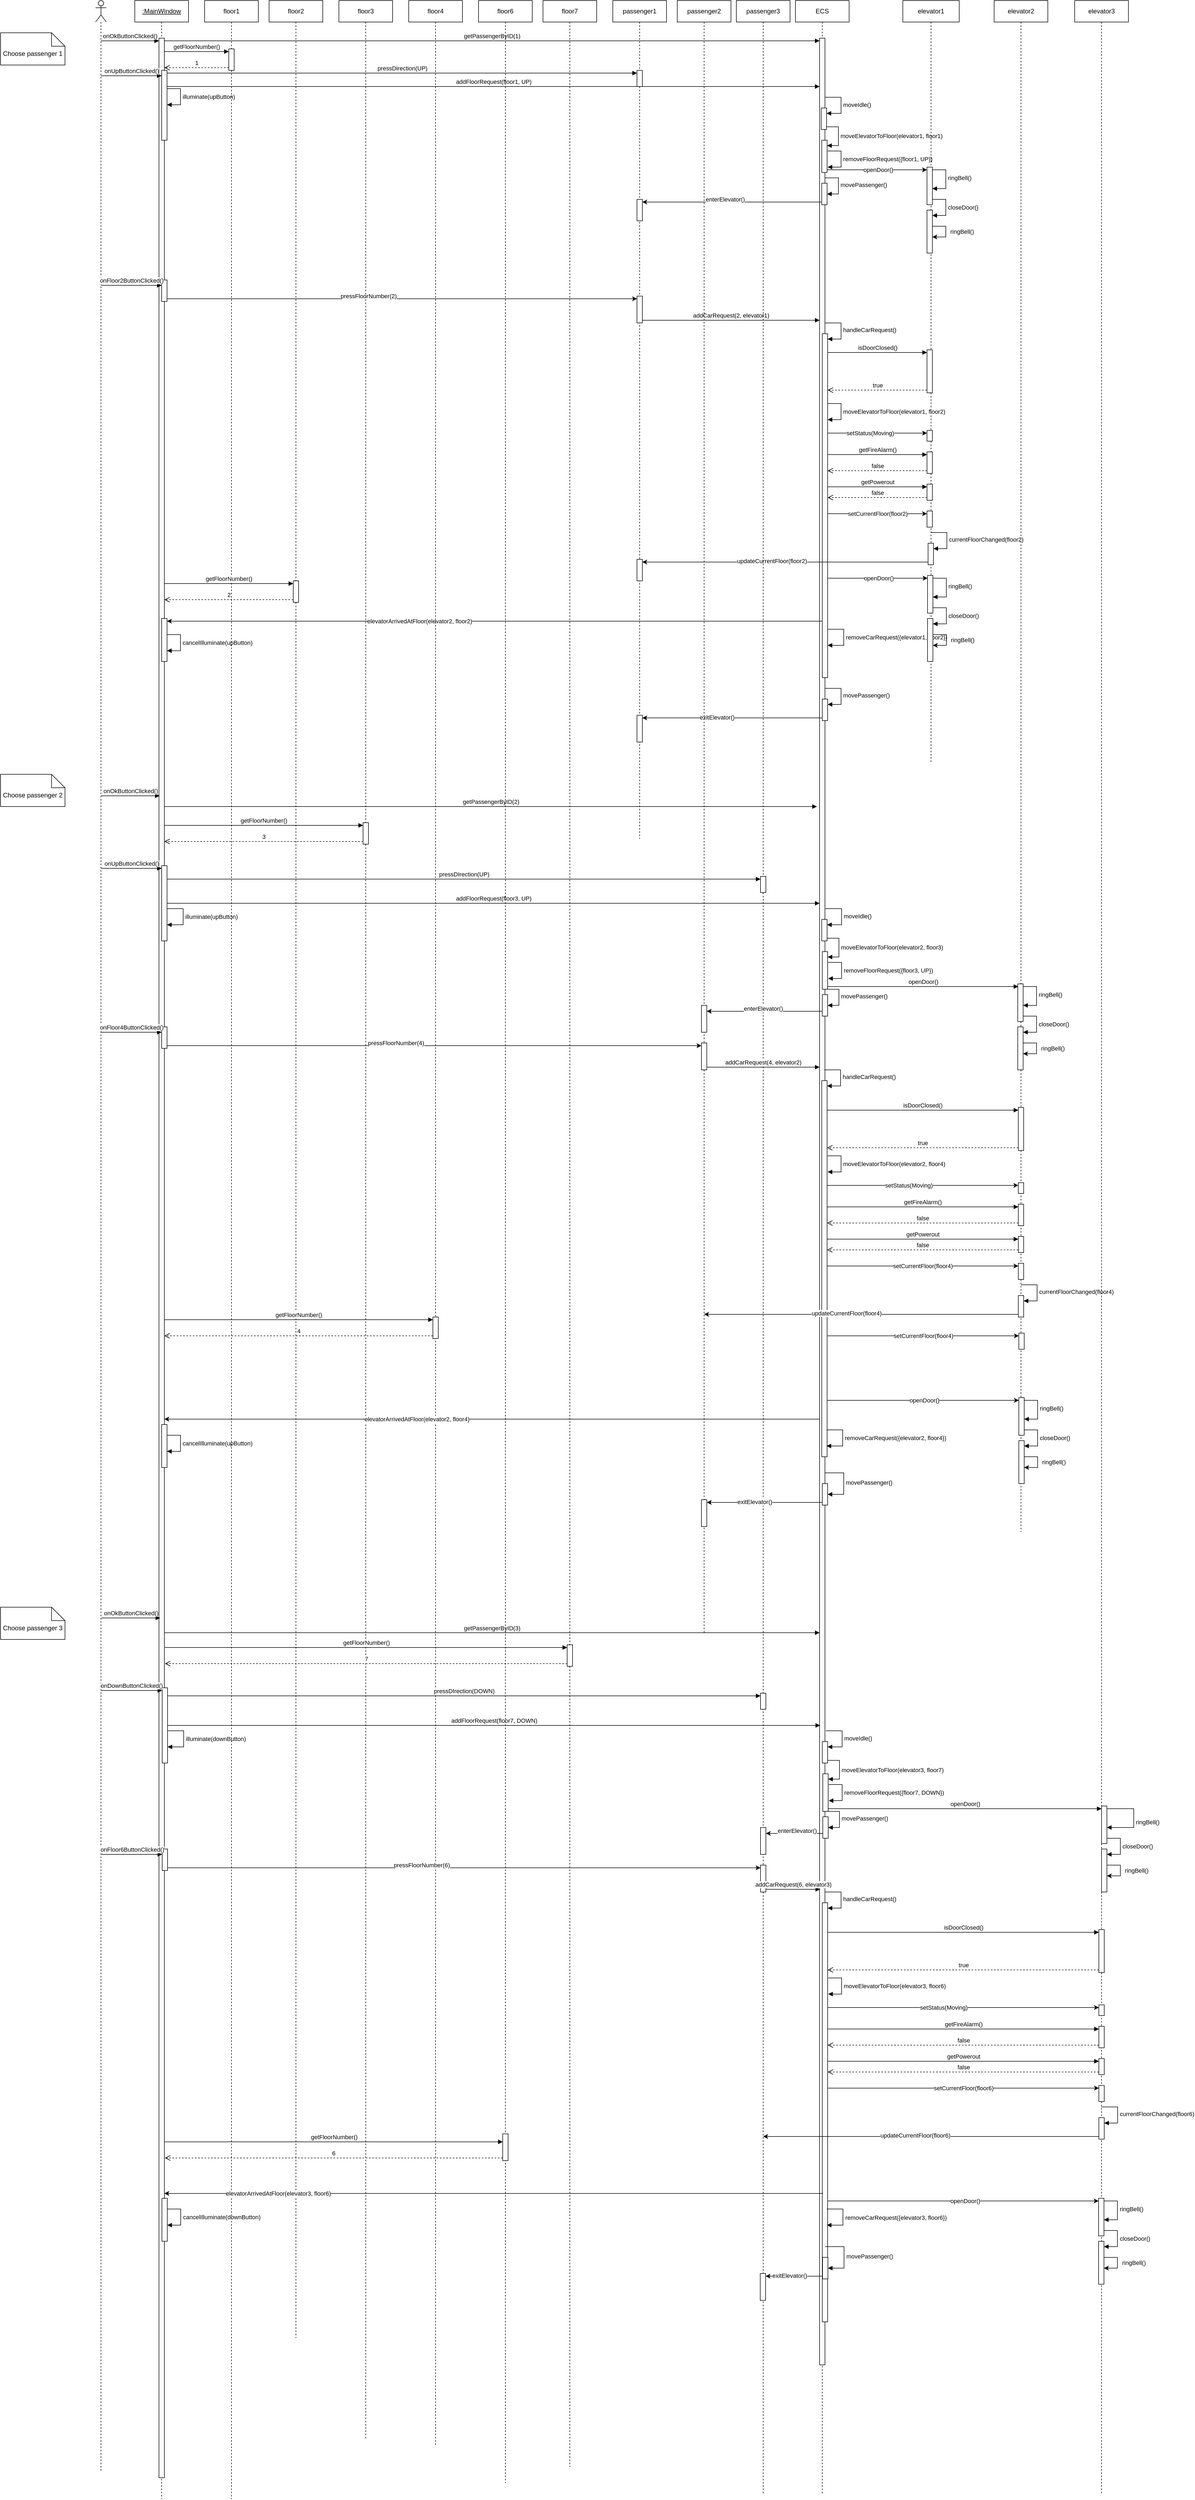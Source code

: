 <mxfile version="23.1.5" type="device">
  <diagram name="Page-1" id="13e1069c-82ec-6db2-03f1-153e76fe0fe0">
    <mxGraphModel dx="2527" dy="734" grid="1" gridSize="10" guides="1" tooltips="1" connect="1" arrows="1" fold="1" page="1" pageScale="1" pageWidth="827" pageHeight="1169" background="none" math="0" shadow="0">
      <root>
        <mxCell id="0" />
        <mxCell id="1" parent="0" />
        <mxCell id="q7yPuHwjgGvsOjUBlJRA-1" value="&lt;u&gt;:MainWindow&lt;/u&gt;" style="shape=umlLifeline;perimeter=lifelinePerimeter;whiteSpace=wrap;html=1;container=1;dropTarget=0;collapsible=0;recursiveResize=0;outlineConnect=0;portConstraint=eastwest;newEdgeStyle={&quot;curved&quot;:0,&quot;rounded&quot;:0};" parent="1" vertex="1">
          <mxGeometry x="-610" y="20" width="100" height="4650" as="geometry" />
        </mxCell>
        <mxCell id="q7yPuHwjgGvsOjUBlJRA-2" value="" style="html=1;points=[[0,0,0,0,5],[0,1,0,0,-5],[1,0,0,0,5],[1,1,0,0,-5]];perimeter=orthogonalPerimeter;outlineConnect=0;targetShapes=umlLifeline;portConstraint=eastwest;newEdgeStyle={&quot;curved&quot;:0,&quot;rounded&quot;:0};" parent="q7yPuHwjgGvsOjUBlJRA-1" vertex="1">
          <mxGeometry x="45" y="70" width="10" height="4540" as="geometry" />
        </mxCell>
        <mxCell id="q7yPuHwjgGvsOjUBlJRA-3" value="" style="html=1;points=[[0,0,0,0,5],[0,1,0,0,-5],[1,0,0,0,5],[1,1,0,0,-5]];perimeter=orthogonalPerimeter;outlineConnect=0;targetShapes=umlLifeline;portConstraint=eastwest;newEdgeStyle={&quot;curved&quot;:0,&quot;rounded&quot;:0};" parent="q7yPuHwjgGvsOjUBlJRA-1" vertex="1">
          <mxGeometry x="50" y="130" width="10" height="130" as="geometry" />
        </mxCell>
        <mxCell id="q7yPuHwjgGvsOjUBlJRA-4" value="" style="html=1;points=[[0,0,0,0,5],[0,1,0,0,-5],[1,0,0,0,5],[1,1,0,0,-5]];perimeter=orthogonalPerimeter;outlineConnect=0;targetShapes=umlLifeline;portConstraint=eastwest;newEdgeStyle={&quot;curved&quot;:0,&quot;rounded&quot;:0};" parent="q7yPuHwjgGvsOjUBlJRA-1" vertex="1">
          <mxGeometry x="50" y="520" width="10" height="40" as="geometry" />
        </mxCell>
        <mxCell id="q7yPuHwjgGvsOjUBlJRA-5" value="" style="html=1;points=[[0,0,0,0,5],[0,1,0,0,-5],[1,0,0,0,5],[1,1,0,0,-5]];perimeter=orthogonalPerimeter;outlineConnect=0;targetShapes=umlLifeline;portConstraint=eastwest;newEdgeStyle={&quot;curved&quot;:0,&quot;rounded&quot;:0};" parent="q7yPuHwjgGvsOjUBlJRA-1" vertex="1">
          <mxGeometry x="50" y="1150" width="10" height="80" as="geometry" />
        </mxCell>
        <mxCell id="q7yPuHwjgGvsOjUBlJRA-6" value="cancelIlluminate(upButton)" style="html=1;align=left;spacingLeft=2;endArrow=block;rounded=0;edgeStyle=orthogonalEdgeStyle;curved=0;rounded=0;" parent="q7yPuHwjgGvsOjUBlJRA-1" target="q7yPuHwjgGvsOjUBlJRA-5" edge="1">
          <mxGeometry relative="1" as="geometry">
            <mxPoint x="60" y="1180" as="sourcePoint" />
            <Array as="points">
              <mxPoint x="85" y="1180" />
              <mxPoint x="85" y="1210" />
            </Array>
            <mxPoint x="60" y="1210.0" as="targetPoint" />
          </mxGeometry>
        </mxCell>
        <mxCell id="q7yPuHwjgGvsOjUBlJRA-7" value="illuminate(upButton)" style="html=1;align=left;spacingLeft=2;endArrow=block;rounded=0;edgeStyle=orthogonalEdgeStyle;curved=0;rounded=0;" parent="q7yPuHwjgGvsOjUBlJRA-1" source="q7yPuHwjgGvsOjUBlJRA-3" target="q7yPuHwjgGvsOjUBlJRA-3" edge="1">
          <mxGeometry relative="1" as="geometry">
            <mxPoint x="55" y="164" as="sourcePoint" />
            <Array as="points">
              <mxPoint x="85" y="164" />
              <mxPoint x="85" y="194" />
            </Array>
            <mxPoint x="55" y="194" as="targetPoint" />
          </mxGeometry>
        </mxCell>
        <mxCell id="q7yPuHwjgGvsOjUBlJRA-8" value="" style="html=1;points=[[0,0,0,0,5],[0,1,0,0,-5],[1,0,0,0,5],[1,1,0,0,-5]];perimeter=orthogonalPerimeter;outlineConnect=0;targetShapes=umlLifeline;portConstraint=eastwest;newEdgeStyle={&quot;curved&quot;:0,&quot;rounded&quot;:0};" parent="q7yPuHwjgGvsOjUBlJRA-1" vertex="1">
          <mxGeometry x="50" y="1610" width="10" height="140" as="geometry" />
        </mxCell>
        <mxCell id="q7yPuHwjgGvsOjUBlJRA-9" value="illuminate(upButton)" style="html=1;align=left;spacingLeft=2;endArrow=block;rounded=0;edgeStyle=orthogonalEdgeStyle;curved=0;rounded=0;" parent="q7yPuHwjgGvsOjUBlJRA-1" target="q7yPuHwjgGvsOjUBlJRA-8" edge="1">
          <mxGeometry relative="1" as="geometry">
            <mxPoint x="60" y="1690" as="sourcePoint" />
            <Array as="points">
              <mxPoint x="90" y="1690" />
              <mxPoint x="90" y="1720" />
            </Array>
            <mxPoint x="65" y="1720" as="targetPoint" />
          </mxGeometry>
        </mxCell>
        <mxCell id="q7yPuHwjgGvsOjUBlJRA-10" value="" style="html=1;points=[[0,0,0,0,5],[0,1,0,0,-5],[1,0,0,0,5],[1,1,0,0,-5]];perimeter=orthogonalPerimeter;outlineConnect=0;targetShapes=umlLifeline;portConstraint=eastwest;newEdgeStyle={&quot;curved&quot;:0,&quot;rounded&quot;:0};" parent="q7yPuHwjgGvsOjUBlJRA-1" vertex="1">
          <mxGeometry x="50" y="1910" width="10" height="40" as="geometry" />
        </mxCell>
        <mxCell id="q7yPuHwjgGvsOjUBlJRA-11" value="" style="html=1;points=[[0,0,0,0,5],[0,1,0,0,-5],[1,0,0,0,5],[1,1,0,0,-5]];perimeter=orthogonalPerimeter;outlineConnect=0;targetShapes=umlLifeline;portConstraint=eastwest;newEdgeStyle={&quot;curved&quot;:0,&quot;rounded&quot;:0};" parent="q7yPuHwjgGvsOjUBlJRA-1" vertex="1">
          <mxGeometry x="50" y="2650" width="10" height="80" as="geometry" />
        </mxCell>
        <mxCell id="q7yPuHwjgGvsOjUBlJRA-12" value="cancelIlluminate(upButton)" style="html=1;align=left;spacingLeft=2;endArrow=block;rounded=0;edgeStyle=orthogonalEdgeStyle;curved=0;rounded=0;" parent="q7yPuHwjgGvsOjUBlJRA-1" source="q7yPuHwjgGvsOjUBlJRA-11" target="q7yPuHwjgGvsOjUBlJRA-11" edge="1">
          <mxGeometry relative="1" as="geometry">
            <mxPoint x="60" y="2640" as="sourcePoint" />
            <Array as="points">
              <mxPoint x="85" y="2670" />
              <mxPoint x="85" y="2700" />
            </Array>
            <mxPoint x="60" y="2670" as="targetPoint" />
          </mxGeometry>
        </mxCell>
        <mxCell id="q7yPuHwjgGvsOjUBlJRA-13" value="" style="html=1;points=[[0,0,0,0,5],[0,1,0,0,-5],[1,0,0,0,5],[1,1,0,0,-5]];perimeter=orthogonalPerimeter;outlineConnect=0;targetShapes=umlLifeline;portConstraint=eastwest;newEdgeStyle={&quot;curved&quot;:0,&quot;rounded&quot;:0};" parent="q7yPuHwjgGvsOjUBlJRA-1" vertex="1">
          <mxGeometry x="51" y="3140" width="10" height="140" as="geometry" />
        </mxCell>
        <mxCell id="q7yPuHwjgGvsOjUBlJRA-14" value="illuminate(downButton)" style="html=1;align=left;spacingLeft=2;endArrow=block;rounded=0;edgeStyle=orthogonalEdgeStyle;curved=0;rounded=0;" parent="q7yPuHwjgGvsOjUBlJRA-1" target="q7yPuHwjgGvsOjUBlJRA-13" edge="1">
          <mxGeometry relative="1" as="geometry">
            <mxPoint x="61" y="3220" as="sourcePoint" />
            <Array as="points">
              <mxPoint x="91" y="3220" />
              <mxPoint x="91" y="3250" />
            </Array>
            <mxPoint x="66" y="3250" as="targetPoint" />
          </mxGeometry>
        </mxCell>
        <mxCell id="q7yPuHwjgGvsOjUBlJRA-15" value="" style="html=1;points=[[0,0,0,0,5],[0,1,0,0,-5],[1,0,0,0,5],[1,1,0,0,-5]];perimeter=orthogonalPerimeter;outlineConnect=0;targetShapes=umlLifeline;portConstraint=eastwest;newEdgeStyle={&quot;curved&quot;:0,&quot;rounded&quot;:0};" parent="q7yPuHwjgGvsOjUBlJRA-1" vertex="1">
          <mxGeometry x="51" y="3440" width="10" height="40" as="geometry" />
        </mxCell>
        <mxCell id="q7yPuHwjgGvsOjUBlJRA-16" value="" style="html=1;points=[[0,0,0,0,5],[0,1,0,0,-5],[1,0,0,0,5],[1,1,0,0,-5]];perimeter=orthogonalPerimeter;outlineConnect=0;targetShapes=umlLifeline;portConstraint=eastwest;newEdgeStyle={&quot;curved&quot;:0,&quot;rounded&quot;:0};" parent="q7yPuHwjgGvsOjUBlJRA-1" vertex="1">
          <mxGeometry x="50.5" y="4090" width="10" height="80" as="geometry" />
        </mxCell>
        <mxCell id="q7yPuHwjgGvsOjUBlJRA-17" value="cancelIlluminate(downButton)" style="html=1;align=left;spacingLeft=2;endArrow=block;rounded=0;edgeStyle=orthogonalEdgeStyle;curved=0;rounded=0;" parent="q7yPuHwjgGvsOjUBlJRA-1" source="q7yPuHwjgGvsOjUBlJRA-16" target="q7yPuHwjgGvsOjUBlJRA-16" edge="1">
          <mxGeometry relative="1" as="geometry">
            <mxPoint x="60.5" y="4080" as="sourcePoint" />
            <Array as="points">
              <mxPoint x="85.5" y="4110" />
              <mxPoint x="85.5" y="4140" />
            </Array>
            <mxPoint x="60.5" y="4110" as="targetPoint" />
          </mxGeometry>
        </mxCell>
        <mxCell id="q7yPuHwjgGvsOjUBlJRA-18" value="passenger1" style="shape=umlLifeline;perimeter=lifelinePerimeter;whiteSpace=wrap;html=1;container=1;dropTarget=0;collapsible=0;recursiveResize=0;outlineConnect=0;portConstraint=eastwest;newEdgeStyle={&quot;curved&quot;:0,&quot;rounded&quot;:0};" parent="1" vertex="1">
          <mxGeometry x="280" y="20" width="100" height="1560" as="geometry" />
        </mxCell>
        <mxCell id="q7yPuHwjgGvsOjUBlJRA-19" value="" style="html=1;points=[[0,0,0,0,5],[0,1,0,0,-5],[1,0,0,0,5],[1,1,0,0,-5]];perimeter=orthogonalPerimeter;outlineConnect=0;targetShapes=umlLifeline;portConstraint=eastwest;newEdgeStyle={&quot;curved&quot;:0,&quot;rounded&quot;:0};" parent="q7yPuHwjgGvsOjUBlJRA-18" vertex="1">
          <mxGeometry x="45" y="130" width="10" height="30" as="geometry" />
        </mxCell>
        <mxCell id="q7yPuHwjgGvsOjUBlJRA-20" value="" style="html=1;points=[[0,0,0,0,5],[0,1,0,0,-5],[1,0,0,0,5],[1,1,0,0,-5]];perimeter=orthogonalPerimeter;outlineConnect=0;targetShapes=umlLifeline;portConstraint=eastwest;newEdgeStyle={&quot;curved&quot;:0,&quot;rounded&quot;:0};" parent="q7yPuHwjgGvsOjUBlJRA-18" vertex="1">
          <mxGeometry x="45" y="370" width="10" height="40" as="geometry" />
        </mxCell>
        <mxCell id="q7yPuHwjgGvsOjUBlJRA-21" value="" style="html=1;points=[[0,0,0,0,5],[0,1,0,0,-5],[1,0,0,0,5],[1,1,0,0,-5]];perimeter=orthogonalPerimeter;outlineConnect=0;targetShapes=umlLifeline;portConstraint=eastwest;newEdgeStyle={&quot;curved&quot;:0,&quot;rounded&quot;:0};" parent="q7yPuHwjgGvsOjUBlJRA-18" vertex="1">
          <mxGeometry x="45" y="550" width="10" height="50" as="geometry" />
        </mxCell>
        <mxCell id="q7yPuHwjgGvsOjUBlJRA-22" value="" style="html=1;points=[[0,0,0,0,5],[0,1,0,0,-5],[1,0,0,0,5],[1,1,0,0,-5]];perimeter=orthogonalPerimeter;outlineConnect=0;targetShapes=umlLifeline;portConstraint=eastwest;newEdgeStyle={&quot;curved&quot;:0,&quot;rounded&quot;:0};" parent="q7yPuHwjgGvsOjUBlJRA-18" vertex="1">
          <mxGeometry x="45" y="1040" width="10" height="40" as="geometry" />
        </mxCell>
        <mxCell id="q7yPuHwjgGvsOjUBlJRA-23" value="" style="html=1;points=[[0,0,0,0,5],[0,1,0,0,-5],[1,0,0,0,5],[1,1,0,0,-5]];perimeter=orthogonalPerimeter;outlineConnect=0;targetShapes=umlLifeline;portConstraint=eastwest;newEdgeStyle={&quot;curved&quot;:0,&quot;rounded&quot;:0};" parent="q7yPuHwjgGvsOjUBlJRA-18" vertex="1">
          <mxGeometry x="45" y="1330" width="10" height="50" as="geometry" />
        </mxCell>
        <mxCell id="q7yPuHwjgGvsOjUBlJRA-24" value="ECS" style="shape=umlLifeline;perimeter=lifelinePerimeter;whiteSpace=wrap;html=1;container=1;dropTarget=0;collapsible=0;recursiveResize=0;outlineConnect=0;portConstraint=eastwest;newEdgeStyle={&quot;curved&quot;:0,&quot;rounded&quot;:0};" parent="1" vertex="1">
          <mxGeometry x="620" y="20" width="100" height="4640" as="geometry" />
        </mxCell>
        <mxCell id="q7yPuHwjgGvsOjUBlJRA-25" value="" style="html=1;points=[[0,0,0,0,5],[0,1,0,0,-5],[1,0,0,0,5],[1,1,0,0,-5]];perimeter=orthogonalPerimeter;outlineConnect=0;targetShapes=umlLifeline;portConstraint=eastwest;newEdgeStyle={&quot;curved&quot;:0,&quot;rounded&quot;:0};" parent="q7yPuHwjgGvsOjUBlJRA-24" vertex="1">
          <mxGeometry x="45" y="70" width="10" height="4330" as="geometry" />
        </mxCell>
        <mxCell id="q7yPuHwjgGvsOjUBlJRA-26" value="" style="html=1;points=[[0,0,0,0,5],[0,1,0,0,-5],[1,0,0,0,5],[1,1,0,0,-5]];perimeter=orthogonalPerimeter;outlineConnect=0;targetShapes=umlLifeline;portConstraint=eastwest;newEdgeStyle={&quot;curved&quot;:0,&quot;rounded&quot;:0};" parent="q7yPuHwjgGvsOjUBlJRA-24" vertex="1">
          <mxGeometry x="48" y="200" width="10" height="40" as="geometry" />
        </mxCell>
        <mxCell id="q7yPuHwjgGvsOjUBlJRA-27" value="moveIdle()" style="html=1;align=left;spacingLeft=2;endArrow=block;rounded=0;edgeStyle=orthogonalEdgeStyle;curved=0;rounded=0;" parent="q7yPuHwjgGvsOjUBlJRA-24" target="q7yPuHwjgGvsOjUBlJRA-26" edge="1">
          <mxGeometry relative="1" as="geometry">
            <mxPoint x="55" y="180" as="sourcePoint" />
            <Array as="points">
              <mxPoint x="85" y="210" />
            </Array>
          </mxGeometry>
        </mxCell>
        <mxCell id="q7yPuHwjgGvsOjUBlJRA-28" value="" style="html=1;points=[[0,0,0,0,5],[0,1,0,0,-5],[1,0,0,0,5],[1,1,0,0,-5]];perimeter=orthogonalPerimeter;outlineConnect=0;targetShapes=umlLifeline;portConstraint=eastwest;newEdgeStyle={&quot;curved&quot;:0,&quot;rounded&quot;:0};" parent="q7yPuHwjgGvsOjUBlJRA-24" vertex="1">
          <mxGeometry x="49" y="260" width="10" height="60" as="geometry" />
        </mxCell>
        <mxCell id="q7yPuHwjgGvsOjUBlJRA-29" value="moveElevatorToFloor(elevator1, floor1)" style="html=1;align=left;spacingLeft=2;endArrow=block;rounded=0;edgeStyle=orthogonalEdgeStyle;curved=0;rounded=0;exitX=1;exitY=1;exitDx=0;exitDy=-5;exitPerimeter=0;" parent="q7yPuHwjgGvsOjUBlJRA-24" source="q7yPuHwjgGvsOjUBlJRA-26" target="q7yPuHwjgGvsOjUBlJRA-28" edge="1">
          <mxGeometry relative="1" as="geometry">
            <mxPoint x="50" y="240" as="sourcePoint" />
            <Array as="points">
              <mxPoint x="80" y="235" />
              <mxPoint x="80" y="270" />
            </Array>
          </mxGeometry>
        </mxCell>
        <mxCell id="q7yPuHwjgGvsOjUBlJRA-30" value="" style="html=1;points=[[0,0,0,0,5],[0,1,0,0,-5],[1,0,0,0,5],[1,1,0,0,-5]];perimeter=orthogonalPerimeter;outlineConnect=0;targetShapes=umlLifeline;portConstraint=eastwest;newEdgeStyle={&quot;curved&quot;:0,&quot;rounded&quot;:0};" parent="q7yPuHwjgGvsOjUBlJRA-24" vertex="1">
          <mxGeometry x="49" y="340" width="10" height="40" as="geometry" />
        </mxCell>
        <mxCell id="q7yPuHwjgGvsOjUBlJRA-31" value="movePassenger()" style="html=1;align=left;spacingLeft=2;endArrow=block;rounded=0;edgeStyle=orthogonalEdgeStyle;curved=0;rounded=0;" parent="q7yPuHwjgGvsOjUBlJRA-24" source="q7yPuHwjgGvsOjUBlJRA-25" target="q7yPuHwjgGvsOjUBlJRA-30" edge="1">
          <mxGeometry relative="1" as="geometry">
            <mxPoint x="60" y="320" as="sourcePoint" />
            <Array as="points">
              <mxPoint x="80" y="330" />
              <mxPoint x="80" y="360" />
            </Array>
          </mxGeometry>
        </mxCell>
        <mxCell id="q7yPuHwjgGvsOjUBlJRA-32" value="" style="html=1;points=[[0,0,0,0,5],[0,1,0,0,-5],[1,0,0,0,5],[1,1,0,0,-5]];perimeter=orthogonalPerimeter;outlineConnect=0;targetShapes=umlLifeline;portConstraint=eastwest;newEdgeStyle={&quot;curved&quot;:0,&quot;rounded&quot;:0};" parent="q7yPuHwjgGvsOjUBlJRA-24" vertex="1">
          <mxGeometry x="50" y="620" width="10" height="640" as="geometry" />
        </mxCell>
        <mxCell id="q7yPuHwjgGvsOjUBlJRA-33" value="handleCarRequest()" style="html=1;align=left;spacingLeft=2;endArrow=block;rounded=0;edgeStyle=orthogonalEdgeStyle;curved=0;rounded=0;" parent="q7yPuHwjgGvsOjUBlJRA-24" target="q7yPuHwjgGvsOjUBlJRA-32" edge="1">
          <mxGeometry relative="1" as="geometry">
            <mxPoint x="55" y="600" as="sourcePoint" />
            <Array as="points">
              <mxPoint x="85" y="630" />
            </Array>
          </mxGeometry>
        </mxCell>
        <mxCell id="q7yPuHwjgGvsOjUBlJRA-34" value="moveElevatorToFloor(elevator1, floor2)" style="html=1;align=left;spacingLeft=2;endArrow=block;rounded=0;edgeStyle=orthogonalEdgeStyle;curved=0;rounded=0;" parent="q7yPuHwjgGvsOjUBlJRA-24" edge="1">
          <mxGeometry relative="1" as="geometry">
            <mxPoint x="60" y="750" as="sourcePoint" />
            <Array as="points">
              <mxPoint x="85" y="780" />
            </Array>
            <mxPoint x="60" y="780" as="targetPoint" />
          </mxGeometry>
        </mxCell>
        <mxCell id="q7yPuHwjgGvsOjUBlJRA-35" value="removeFloorRequest({floor1, UP})" style="html=1;align=left;spacingLeft=2;endArrow=block;rounded=0;edgeStyle=orthogonalEdgeStyle;curved=0;rounded=0;" parent="q7yPuHwjgGvsOjUBlJRA-24" edge="1">
          <mxGeometry relative="1" as="geometry">
            <mxPoint x="60" y="280" as="sourcePoint" />
            <Array as="points">
              <mxPoint x="85" y="310" />
            </Array>
            <mxPoint x="60" y="310" as="targetPoint" />
          </mxGeometry>
        </mxCell>
        <mxCell id="q7yPuHwjgGvsOjUBlJRA-36" value="removeCarRequest({elevator1, floor2})" style="html=1;align=left;spacingLeft=2;endArrow=block;rounded=0;edgeStyle=orthogonalEdgeStyle;curved=0;rounded=0;" parent="q7yPuHwjgGvsOjUBlJRA-24" target="q7yPuHwjgGvsOjUBlJRA-32" edge="1">
          <mxGeometry relative="1" as="geometry">
            <mxPoint x="60" y="1170" as="sourcePoint" />
            <Array as="points">
              <mxPoint x="90" y="1170" />
              <mxPoint x="90" y="1200" />
            </Array>
            <mxPoint x="65" y="1200" as="targetPoint" />
          </mxGeometry>
        </mxCell>
        <mxCell id="q7yPuHwjgGvsOjUBlJRA-37" value="" style="html=1;points=[[0,0,0,0,5],[0,1,0,0,-5],[1,0,0,0,5],[1,1,0,0,-5]];perimeter=orthogonalPerimeter;outlineConnect=0;targetShapes=umlLifeline;portConstraint=eastwest;newEdgeStyle={&quot;curved&quot;:0,&quot;rounded&quot;:0};" parent="q7yPuHwjgGvsOjUBlJRA-24" vertex="1">
          <mxGeometry x="50" y="1300" width="10" height="40" as="geometry" />
        </mxCell>
        <mxCell id="q7yPuHwjgGvsOjUBlJRA-38" value="movePassenger()" style="html=1;align=left;spacingLeft=2;endArrow=block;rounded=0;edgeStyle=orthogonalEdgeStyle;curved=0;rounded=0;" parent="q7yPuHwjgGvsOjUBlJRA-24" target="q7yPuHwjgGvsOjUBlJRA-37" edge="1">
          <mxGeometry relative="1" as="geometry">
            <mxPoint x="55" y="1280" as="sourcePoint" />
            <Array as="points">
              <mxPoint x="85" y="1310" />
            </Array>
          </mxGeometry>
        </mxCell>
        <mxCell id="q7yPuHwjgGvsOjUBlJRA-39" value="handleCarRequest()" style="html=1;align=left;spacingLeft=2;endArrow=block;rounded=0;edgeStyle=orthogonalEdgeStyle;curved=0;rounded=0;" parent="q7yPuHwjgGvsOjUBlJRA-24" target="q7yPuHwjgGvsOjUBlJRA-40" edge="1">
          <mxGeometry relative="1" as="geometry">
            <mxPoint x="54" y="1990" as="sourcePoint" />
            <Array as="points">
              <mxPoint x="84" y="2020" />
            </Array>
          </mxGeometry>
        </mxCell>
        <mxCell id="q7yPuHwjgGvsOjUBlJRA-40" value="" style="html=1;points=[[0,0,0,0,5],[0,1,0,0,-5],[1,0,0,0,5],[1,1,0,0,-5]];perimeter=orthogonalPerimeter;outlineConnect=0;targetShapes=umlLifeline;portConstraint=eastwest;newEdgeStyle={&quot;curved&quot;:0,&quot;rounded&quot;:0};" parent="q7yPuHwjgGvsOjUBlJRA-24" vertex="1">
          <mxGeometry x="49" y="2010" width="10" height="700" as="geometry" />
        </mxCell>
        <mxCell id="q7yPuHwjgGvsOjUBlJRA-41" value="moveElevatorToFloor(elevator2, floor4)" style="html=1;align=left;spacingLeft=2;endArrow=block;rounded=0;edgeStyle=orthogonalEdgeStyle;curved=0;rounded=0;" parent="q7yPuHwjgGvsOjUBlJRA-24" edge="1">
          <mxGeometry relative="1" as="geometry">
            <mxPoint x="60" y="2150" as="sourcePoint" />
            <Array as="points">
              <mxPoint x="85" y="2180" />
            </Array>
            <mxPoint x="60" y="2180" as="targetPoint" />
          </mxGeometry>
        </mxCell>
        <mxCell id="q7yPuHwjgGvsOjUBlJRA-42" value="removeCarRequest({elevator2, floor4})" style="html=1;align=left;spacingLeft=2;endArrow=block;rounded=0;edgeStyle=orthogonalEdgeStyle;curved=0;rounded=0;" parent="q7yPuHwjgGvsOjUBlJRA-24" edge="1">
          <mxGeometry relative="1" as="geometry">
            <mxPoint x="58" y="2660" as="sourcePoint" />
            <Array as="points">
              <mxPoint x="88" y="2660" />
              <mxPoint x="88" y="2690" />
            </Array>
            <mxPoint x="58" y="2690" as="targetPoint" />
          </mxGeometry>
        </mxCell>
        <mxCell id="q7yPuHwjgGvsOjUBlJRA-43" value="" style="html=1;points=[[0,0,0,0,5],[0,1,0,0,-5],[1,0,0,0,5],[1,1,0,0,-5]];perimeter=orthogonalPerimeter;outlineConnect=0;targetShapes=umlLifeline;portConstraint=eastwest;newEdgeStyle={&quot;curved&quot;:0,&quot;rounded&quot;:0};" parent="q7yPuHwjgGvsOjUBlJRA-24" vertex="1">
          <mxGeometry x="50" y="2760" width="10" height="40" as="geometry" />
        </mxCell>
        <mxCell id="q7yPuHwjgGvsOjUBlJRA-44" value="movePassenger()" style="html=1;align=left;spacingLeft=2;endArrow=block;rounded=0;edgeStyle=orthogonalEdgeStyle;curved=0;rounded=0;" parent="q7yPuHwjgGvsOjUBlJRA-24" source="q7yPuHwjgGvsOjUBlJRA-25" target="q7yPuHwjgGvsOjUBlJRA-43" edge="1">
          <mxGeometry relative="1" as="geometry">
            <mxPoint x="60" y="2740" as="sourcePoint" />
            <Array as="points">
              <mxPoint x="90" y="2740" />
              <mxPoint x="90" y="2780" />
            </Array>
          </mxGeometry>
        </mxCell>
        <mxCell id="q7yPuHwjgGvsOjUBlJRA-45" value="handleCarRequest()" style="html=1;align=left;spacingLeft=2;endArrow=block;rounded=0;edgeStyle=orthogonalEdgeStyle;curved=0;rounded=0;" parent="q7yPuHwjgGvsOjUBlJRA-24" target="q7yPuHwjgGvsOjUBlJRA-46" edge="1">
          <mxGeometry relative="1" as="geometry">
            <mxPoint x="55" y="3520" as="sourcePoint" />
            <Array as="points">
              <mxPoint x="85" y="3550" />
            </Array>
          </mxGeometry>
        </mxCell>
        <mxCell id="q7yPuHwjgGvsOjUBlJRA-46" value="" style="html=1;points=[[0,0,0,0,5],[0,1,0,0,-5],[1,0,0,0,5],[1,1,0,0,-5]];perimeter=orthogonalPerimeter;outlineConnect=0;targetShapes=umlLifeline;portConstraint=eastwest;newEdgeStyle={&quot;curved&quot;:0,&quot;rounded&quot;:0};" parent="q7yPuHwjgGvsOjUBlJRA-24" vertex="1">
          <mxGeometry x="50" y="3540" width="10" height="780" as="geometry" />
        </mxCell>
        <mxCell id="q7yPuHwjgGvsOjUBlJRA-47" value="moveElevatorToFloor(elevator3, floor6)" style="html=1;align=left;spacingLeft=2;endArrow=block;rounded=0;edgeStyle=orthogonalEdgeStyle;curved=0;rounded=0;" parent="q7yPuHwjgGvsOjUBlJRA-24" edge="1">
          <mxGeometry relative="1" as="geometry">
            <mxPoint x="61" y="3680" as="sourcePoint" />
            <Array as="points">
              <mxPoint x="86" y="3710" />
            </Array>
            <mxPoint x="61" y="3710" as="targetPoint" />
          </mxGeometry>
        </mxCell>
        <mxCell id="q7yPuHwjgGvsOjUBlJRA-48" value="removeCarRequest({elevator3, floor6})" style="html=1;align=left;spacingLeft=2;endArrow=block;rounded=0;edgeStyle=orthogonalEdgeStyle;curved=0;rounded=0;" parent="q7yPuHwjgGvsOjUBlJRA-24" edge="1">
          <mxGeometry x="0.011" relative="1" as="geometry">
            <mxPoint x="58.5" y="4110" as="sourcePoint" />
            <Array as="points">
              <mxPoint x="88.5" y="4110" />
              <mxPoint x="88.5" y="4140" />
            </Array>
            <mxPoint x="58.5" y="4140" as="targetPoint" />
            <mxPoint as="offset" />
          </mxGeometry>
        </mxCell>
        <mxCell id="q7yPuHwjgGvsOjUBlJRA-49" value="" style="html=1;points=[[0,0,0,0,5],[0,1,0,0,-5],[1,0,0,0,5],[1,1,0,0,-5]];perimeter=orthogonalPerimeter;outlineConnect=0;targetShapes=umlLifeline;portConstraint=eastwest;newEdgeStyle={&quot;curved&quot;:0,&quot;rounded&quot;:0};" parent="q7yPuHwjgGvsOjUBlJRA-24" vertex="1">
          <mxGeometry x="50.5" y="4200" width="10" height="40" as="geometry" />
        </mxCell>
        <mxCell id="q7yPuHwjgGvsOjUBlJRA-50" value="movePassenger()" style="html=1;align=left;spacingLeft=2;endArrow=block;rounded=0;edgeStyle=orthogonalEdgeStyle;curved=0;rounded=0;" parent="q7yPuHwjgGvsOjUBlJRA-24" target="q7yPuHwjgGvsOjUBlJRA-49" edge="1">
          <mxGeometry relative="1" as="geometry">
            <mxPoint x="55.5" y="4180" as="sourcePoint" />
            <Array as="points">
              <mxPoint x="90.5" y="4180" />
              <mxPoint x="90.5" y="4220" />
            </Array>
          </mxGeometry>
        </mxCell>
        <mxCell id="q7yPuHwjgGvsOjUBlJRA-51" value="" style="shape=umlLifeline;perimeter=lifelinePerimeter;whiteSpace=wrap;html=1;container=1;dropTarget=0;collapsible=0;recursiveResize=0;outlineConnect=0;portConstraint=eastwest;newEdgeStyle={&quot;curved&quot;:0,&quot;rounded&quot;:0};participant=umlActor;" parent="1" vertex="1">
          <mxGeometry x="-683" y="20" width="20" height="4600" as="geometry" />
        </mxCell>
        <mxCell id="q7yPuHwjgGvsOjUBlJRA-52" value="elevator1" style="shape=umlLifeline;perimeter=lifelinePerimeter;whiteSpace=wrap;html=1;container=1;dropTarget=0;collapsible=0;recursiveResize=0;outlineConnect=0;portConstraint=eastwest;newEdgeStyle={&quot;curved&quot;:0,&quot;rounded&quot;:0};" parent="1" vertex="1">
          <mxGeometry x="820" y="20" width="105" height="1420" as="geometry" />
        </mxCell>
        <mxCell id="q7yPuHwjgGvsOjUBlJRA-53" value="" style="html=1;points=[[0,0,0,0,5],[0,1,0,0,-5],[1,0,0,0,5],[1,1,0,0,-5]];perimeter=orthogonalPerimeter;outlineConnect=0;targetShapes=umlLifeline;portConstraint=eastwest;newEdgeStyle={&quot;curved&quot;:0,&quot;rounded&quot;:0};" parent="q7yPuHwjgGvsOjUBlJRA-52" vertex="1">
          <mxGeometry x="45" y="310" width="10" height="70" as="geometry" />
        </mxCell>
        <mxCell id="q7yPuHwjgGvsOjUBlJRA-54" value="ringBell()" style="html=1;align=left;spacingLeft=2;endArrow=block;rounded=0;edgeStyle=orthogonalEdgeStyle;curved=0;rounded=0;exitX=1;exitY=1;exitDx=0;exitDy=-5;exitPerimeter=0;" parent="q7yPuHwjgGvsOjUBlJRA-52" source="q7yPuHwjgGvsOjUBlJRA-53" edge="1">
          <mxGeometry x="0.379" relative="1" as="geometry">
            <mxPoint x="50" y="320" as="sourcePoint" />
            <Array as="points">
              <mxPoint x="80" y="315" />
              <mxPoint x="80" y="350" />
            </Array>
            <mxPoint x="55" y="350" as="targetPoint" />
            <mxPoint as="offset" />
          </mxGeometry>
        </mxCell>
        <mxCell id="q7yPuHwjgGvsOjUBlJRA-55" value="" style="html=1;points=[[0,0,0,0,5],[0,1,0,0,-5],[1,0,0,0,5],[1,1,0,0,-5]];perimeter=orthogonalPerimeter;outlineConnect=0;targetShapes=umlLifeline;portConstraint=eastwest;newEdgeStyle={&quot;curved&quot;:0,&quot;rounded&quot;:0};" parent="q7yPuHwjgGvsOjUBlJRA-52" vertex="1">
          <mxGeometry x="45" y="390" width="10" height="80" as="geometry" />
        </mxCell>
        <mxCell id="q7yPuHwjgGvsOjUBlJRA-56" value="closeDoor()" style="html=1;align=left;spacingLeft=2;endArrow=block;rounded=0;edgeStyle=orthogonalEdgeStyle;curved=0;rounded=0;" parent="q7yPuHwjgGvsOjUBlJRA-52" target="q7yPuHwjgGvsOjUBlJRA-55" edge="1">
          <mxGeometry relative="1" as="geometry">
            <mxPoint x="55" y="370" as="sourcePoint" />
            <Array as="points">
              <mxPoint x="80" y="370" />
              <mxPoint x="80" y="400" />
            </Array>
          </mxGeometry>
        </mxCell>
        <mxCell id="q7yPuHwjgGvsOjUBlJRA-57" style="edgeStyle=orthogonalEdgeStyle;rounded=0;orthogonalLoop=1;jettySize=auto;html=1;curved=0;elbow=horizontal;" parent="q7yPuHwjgGvsOjUBlJRA-52" source="q7yPuHwjgGvsOjUBlJRA-55" target="q7yPuHwjgGvsOjUBlJRA-55" edge="1">
          <mxGeometry relative="1" as="geometry">
            <Array as="points">
              <mxPoint x="80" y="430" />
            </Array>
          </mxGeometry>
        </mxCell>
        <mxCell id="q7yPuHwjgGvsOjUBlJRA-58" value="ringBell()" style="edgeLabel;html=1;align=center;verticalAlign=middle;resizable=0;points=[];" parent="q7yPuHwjgGvsOjUBlJRA-57" vertex="1" connectable="0">
          <mxGeometry x="0.346" relative="1" as="geometry">
            <mxPoint x="32" y="-10" as="offset" />
          </mxGeometry>
        </mxCell>
        <mxCell id="q7yPuHwjgGvsOjUBlJRA-59" value="" style="html=1;points=[[0,0,0,0,5],[0,1,0,0,-5],[1,0,0,0,5],[1,1,0,0,-5]];perimeter=orthogonalPerimeter;outlineConnect=0;targetShapes=umlLifeline;portConstraint=eastwest;newEdgeStyle={&quot;curved&quot;:0,&quot;rounded&quot;:0};" parent="q7yPuHwjgGvsOjUBlJRA-52" vertex="1">
          <mxGeometry x="45" y="650" width="10" height="80" as="geometry" />
        </mxCell>
        <mxCell id="q7yPuHwjgGvsOjUBlJRA-60" value="" style="html=1;points=[[0,0,0,0,5],[0,1,0,0,-5],[1,0,0,0,5],[1,1,0,0,-5]];perimeter=orthogonalPerimeter;outlineConnect=0;targetShapes=umlLifeline;portConstraint=eastwest;newEdgeStyle={&quot;curved&quot;:0,&quot;rounded&quot;:0};" parent="q7yPuHwjgGvsOjUBlJRA-52" vertex="1">
          <mxGeometry x="45" y="800" width="10" height="20" as="geometry" />
        </mxCell>
        <mxCell id="q7yPuHwjgGvsOjUBlJRA-61" value="" style="html=1;points=[[0,0,0,0,5],[0,1,0,0,-5],[1,0,0,0,5],[1,1,0,0,-5]];perimeter=orthogonalPerimeter;outlineConnect=0;targetShapes=umlLifeline;portConstraint=eastwest;newEdgeStyle={&quot;curved&quot;:0,&quot;rounded&quot;:0};" parent="q7yPuHwjgGvsOjUBlJRA-52" vertex="1">
          <mxGeometry x="45" y="840" width="10" height="40" as="geometry" />
        </mxCell>
        <mxCell id="q7yPuHwjgGvsOjUBlJRA-62" value="" style="html=1;points=[[0,0,0,0,5],[0,1,0,0,-5],[1,0,0,0,5],[1,1,0,0,-5]];perimeter=orthogonalPerimeter;outlineConnect=0;targetShapes=umlLifeline;portConstraint=eastwest;newEdgeStyle={&quot;curved&quot;:0,&quot;rounded&quot;:0};" parent="q7yPuHwjgGvsOjUBlJRA-52" vertex="1">
          <mxGeometry x="45" y="900" width="10" height="30" as="geometry" />
        </mxCell>
        <mxCell id="q7yPuHwjgGvsOjUBlJRA-63" value="" style="html=1;points=[[0,0,0,0,5],[0,1,0,0,-5],[1,0,0,0,5],[1,1,0,0,-5]];perimeter=orthogonalPerimeter;outlineConnect=0;targetShapes=umlLifeline;portConstraint=eastwest;newEdgeStyle={&quot;curved&quot;:0,&quot;rounded&quot;:0};" parent="q7yPuHwjgGvsOjUBlJRA-52" vertex="1">
          <mxGeometry x="45" y="950" width="10" height="30" as="geometry" />
        </mxCell>
        <mxCell id="q7yPuHwjgGvsOjUBlJRA-64" value="" style="html=1;points=[[0,0,0,0,5],[0,1,0,0,-5],[1,0,0,0,5],[1,1,0,0,-5]];perimeter=orthogonalPerimeter;outlineConnect=0;targetShapes=umlLifeline;portConstraint=eastwest;newEdgeStyle={&quot;curved&quot;:0,&quot;rounded&quot;:0};" parent="q7yPuHwjgGvsOjUBlJRA-52" vertex="1">
          <mxGeometry x="47" y="1010" width="10" height="40" as="geometry" />
        </mxCell>
        <mxCell id="q7yPuHwjgGvsOjUBlJRA-65" value="currentFloorChanged(floor2)" style="html=1;align=left;spacingLeft=2;endArrow=block;rounded=0;edgeStyle=orthogonalEdgeStyle;curved=0;rounded=0;" parent="q7yPuHwjgGvsOjUBlJRA-52" target="q7yPuHwjgGvsOjUBlJRA-64" edge="1">
          <mxGeometry relative="1" as="geometry">
            <mxPoint x="52" y="990" as="sourcePoint" />
            <Array as="points">
              <mxPoint x="82" y="1020" />
            </Array>
          </mxGeometry>
        </mxCell>
        <mxCell id="q7yPuHwjgGvsOjUBlJRA-66" value="" style="html=1;points=[[0,0,0,0,5],[0,1,0,0,-5],[1,0,0,0,5],[1,1,0,0,-5]];perimeter=orthogonalPerimeter;outlineConnect=0;targetShapes=umlLifeline;portConstraint=eastwest;newEdgeStyle={&quot;curved&quot;:0,&quot;rounded&quot;:0};" parent="q7yPuHwjgGvsOjUBlJRA-52" vertex="1">
          <mxGeometry x="46" y="1070" width="10" height="70" as="geometry" />
        </mxCell>
        <mxCell id="q7yPuHwjgGvsOjUBlJRA-67" value="ringBell()" style="html=1;align=left;spacingLeft=2;endArrow=block;rounded=0;edgeStyle=orthogonalEdgeStyle;curved=0;rounded=0;exitX=1;exitY=1;exitDx=0;exitDy=-5;exitPerimeter=0;" parent="q7yPuHwjgGvsOjUBlJRA-52" source="q7yPuHwjgGvsOjUBlJRA-66" edge="1">
          <mxGeometry x="0.379" relative="1" as="geometry">
            <mxPoint x="51" y="1080" as="sourcePoint" />
            <Array as="points">
              <mxPoint x="81" y="1075" />
              <mxPoint x="81" y="1110" />
            </Array>
            <mxPoint x="56" y="1110" as="targetPoint" />
            <mxPoint as="offset" />
          </mxGeometry>
        </mxCell>
        <mxCell id="q7yPuHwjgGvsOjUBlJRA-68" value="" style="html=1;points=[[0,0,0,0,5],[0,1,0,0,-5],[1,0,0,0,5],[1,1,0,0,-5]];perimeter=orthogonalPerimeter;outlineConnect=0;targetShapes=umlLifeline;portConstraint=eastwest;newEdgeStyle={&quot;curved&quot;:0,&quot;rounded&quot;:0};" parent="q7yPuHwjgGvsOjUBlJRA-52" vertex="1">
          <mxGeometry x="46" y="1150" width="10" height="80" as="geometry" />
        </mxCell>
        <mxCell id="q7yPuHwjgGvsOjUBlJRA-69" value="closeDoor()" style="html=1;align=left;spacingLeft=2;endArrow=block;rounded=0;edgeStyle=orthogonalEdgeStyle;curved=0;rounded=0;" parent="q7yPuHwjgGvsOjUBlJRA-52" target="q7yPuHwjgGvsOjUBlJRA-68" edge="1">
          <mxGeometry relative="1" as="geometry">
            <mxPoint x="56" y="1130" as="sourcePoint" />
            <Array as="points">
              <mxPoint x="81" y="1130" />
              <mxPoint x="81" y="1160" />
            </Array>
          </mxGeometry>
        </mxCell>
        <mxCell id="q7yPuHwjgGvsOjUBlJRA-70" style="edgeStyle=orthogonalEdgeStyle;rounded=0;orthogonalLoop=1;jettySize=auto;html=1;curved=0;elbow=horizontal;" parent="q7yPuHwjgGvsOjUBlJRA-52" source="q7yPuHwjgGvsOjUBlJRA-68" target="q7yPuHwjgGvsOjUBlJRA-68" edge="1">
          <mxGeometry relative="1" as="geometry">
            <Array as="points">
              <mxPoint x="81" y="1190" />
            </Array>
          </mxGeometry>
        </mxCell>
        <mxCell id="q7yPuHwjgGvsOjUBlJRA-71" value="ringBell()" style="edgeLabel;html=1;align=center;verticalAlign=middle;resizable=0;points=[];" parent="q7yPuHwjgGvsOjUBlJRA-70" vertex="1" connectable="0">
          <mxGeometry x="0.346" relative="1" as="geometry">
            <mxPoint x="32" y="-10" as="offset" />
          </mxGeometry>
        </mxCell>
        <mxCell id="q7yPuHwjgGvsOjUBlJRA-72" style="edgeStyle=orthogonalEdgeStyle;rounded=0;orthogonalLoop=1;jettySize=auto;html=1;curved=0;exitX=1;exitY=1;exitDx=0;exitDy=-5;exitPerimeter=0;entryX=0;entryY=0;entryDx=0;entryDy=5;entryPerimeter=0;" parent="1" source="q7yPuHwjgGvsOjUBlJRA-28" target="q7yPuHwjgGvsOjUBlJRA-53" edge="1">
          <mxGeometry relative="1" as="geometry">
            <mxPoint x="765" y="415" as="targetPoint" />
            <Array as="points" />
          </mxGeometry>
        </mxCell>
        <mxCell id="q7yPuHwjgGvsOjUBlJRA-73" value="openDoor()" style="edgeLabel;html=1;align=center;verticalAlign=middle;resizable=0;points=[];" parent="q7yPuHwjgGvsOjUBlJRA-72" vertex="1" connectable="0">
          <mxGeometry x="0.014" relative="1" as="geometry">
            <mxPoint as="offset" />
          </mxGeometry>
        </mxCell>
        <mxCell id="q7yPuHwjgGvsOjUBlJRA-74" style="edgeStyle=orthogonalEdgeStyle;rounded=0;orthogonalLoop=1;jettySize=auto;html=1;curved=0;exitX=0;exitY=1;exitDx=0;exitDy=-5;exitPerimeter=0;entryX=1;entryY=0;entryDx=0;entryDy=5;entryPerimeter=0;" parent="1" source="q7yPuHwjgGvsOjUBlJRA-30" target="q7yPuHwjgGvsOjUBlJRA-20" edge="1">
          <mxGeometry relative="1" as="geometry" />
        </mxCell>
        <mxCell id="q7yPuHwjgGvsOjUBlJRA-75" value="enterElevator()" style="edgeLabel;html=1;align=center;verticalAlign=middle;resizable=0;points=[];" parent="q7yPuHwjgGvsOjUBlJRA-74" vertex="1" connectable="0">
          <mxGeometry x="0.155" y="1" relative="1" as="geometry">
            <mxPoint x="13" y="-6" as="offset" />
          </mxGeometry>
        </mxCell>
        <mxCell id="q7yPuHwjgGvsOjUBlJRA-76" style="edgeStyle=orthogonalEdgeStyle;rounded=0;orthogonalLoop=1;jettySize=auto;html=1;curved=0;exitX=1;exitY=1;exitDx=0;exitDy=-5;exitPerimeter=0;entryX=0;entryY=0;entryDx=0;entryDy=5;entryPerimeter=0;" parent="1" source="q7yPuHwjgGvsOjUBlJRA-4" target="q7yPuHwjgGvsOjUBlJRA-21" edge="1">
          <mxGeometry relative="1" as="geometry" />
        </mxCell>
        <mxCell id="q7yPuHwjgGvsOjUBlJRA-77" value="pressFloorNumber(2)" style="edgeLabel;html=1;align=center;verticalAlign=middle;resizable=0;points=[];" parent="q7yPuHwjgGvsOjUBlJRA-76" vertex="1" connectable="0">
          <mxGeometry x="-0.146" y="1" relative="1" as="geometry">
            <mxPoint x="1" y="-4" as="offset" />
          </mxGeometry>
        </mxCell>
        <mxCell id="q7yPuHwjgGvsOjUBlJRA-78" value="isDoorClosed()" style="html=1;verticalAlign=bottom;endArrow=block;curved=0;rounded=0;entryX=0;entryY=0;entryDx=0;entryDy=5;" parent="1" source="q7yPuHwjgGvsOjUBlJRA-32" target="q7yPuHwjgGvsOjUBlJRA-59" edge="1">
          <mxGeometry relative="1" as="geometry">
            <mxPoint x="695" y="755" as="sourcePoint" />
          </mxGeometry>
        </mxCell>
        <mxCell id="q7yPuHwjgGvsOjUBlJRA-79" value="true" style="html=1;verticalAlign=bottom;endArrow=open;dashed=1;endSize=8;curved=0;rounded=0;exitX=0;exitY=1;exitDx=0;exitDy=-5;" parent="1" source="q7yPuHwjgGvsOjUBlJRA-59" target="q7yPuHwjgGvsOjUBlJRA-32" edge="1">
          <mxGeometry relative="1" as="geometry">
            <mxPoint x="695" y="825" as="targetPoint" />
            <mxPoint as="offset" />
          </mxGeometry>
        </mxCell>
        <mxCell id="q7yPuHwjgGvsOjUBlJRA-80" style="edgeStyle=orthogonalEdgeStyle;rounded=0;orthogonalLoop=1;jettySize=auto;html=1;curved=0;entryX=0;entryY=0;entryDx=0;entryDy=5;entryPerimeter=0;" parent="1" source="q7yPuHwjgGvsOjUBlJRA-32" target="q7yPuHwjgGvsOjUBlJRA-60" edge="1">
          <mxGeometry relative="1" as="geometry">
            <Array as="points">
              <mxPoint x="730" y="825" />
              <mxPoint x="730" y="825" />
            </Array>
          </mxGeometry>
        </mxCell>
        <mxCell id="q7yPuHwjgGvsOjUBlJRA-81" value="setStatus(Moving)" style="edgeLabel;html=1;align=center;verticalAlign=middle;resizable=0;points=[];" parent="q7yPuHwjgGvsOjUBlJRA-80" vertex="1" connectable="0">
          <mxGeometry x="-0.147" relative="1" as="geometry">
            <mxPoint as="offset" />
          </mxGeometry>
        </mxCell>
        <mxCell id="q7yPuHwjgGvsOjUBlJRA-82" value="getFireAlarm()" style="html=1;verticalAlign=bottom;endArrow=block;curved=0;rounded=0;entryX=0;entryY=0;entryDx=0;entryDy=5;" parent="1" source="q7yPuHwjgGvsOjUBlJRA-32" target="q7yPuHwjgGvsOjUBlJRA-61" edge="1">
          <mxGeometry relative="1" as="geometry">
            <mxPoint x="765" y="945" as="sourcePoint" />
          </mxGeometry>
        </mxCell>
        <mxCell id="q7yPuHwjgGvsOjUBlJRA-83" value="false" style="html=1;verticalAlign=bottom;endArrow=open;dashed=1;endSize=8;curved=0;rounded=0;exitX=0;exitY=1;exitDx=0;exitDy=-5;" parent="1" source="q7yPuHwjgGvsOjUBlJRA-61" target="q7yPuHwjgGvsOjUBlJRA-32" edge="1">
          <mxGeometry relative="1" as="geometry">
            <mxPoint x="740" y="975" as="targetPoint" />
          </mxGeometry>
        </mxCell>
        <mxCell id="q7yPuHwjgGvsOjUBlJRA-84" value="false" style="html=1;verticalAlign=bottom;endArrow=open;dashed=1;endSize=8;curved=0;rounded=0;exitX=0;exitY=1;exitDx=0;exitDy=-5;" parent="1" source="q7yPuHwjgGvsOjUBlJRA-62" target="q7yPuHwjgGvsOjUBlJRA-32" edge="1">
          <mxGeometry relative="1" as="geometry">
            <mxPoint x="765" y="1075" as="targetPoint" />
          </mxGeometry>
        </mxCell>
        <mxCell id="q7yPuHwjgGvsOjUBlJRA-85" value="getPowerout" style="html=1;verticalAlign=bottom;endArrow=block;curved=0;rounded=0;entryX=0;entryY=0;entryDx=0;entryDy=5;" parent="1" source="q7yPuHwjgGvsOjUBlJRA-32" target="q7yPuHwjgGvsOjUBlJRA-62" edge="1">
          <mxGeometry relative="1" as="geometry">
            <mxPoint x="765" y="1005" as="sourcePoint" />
          </mxGeometry>
        </mxCell>
        <mxCell id="q7yPuHwjgGvsOjUBlJRA-86" value="setCurrentFloor(floor2)" style="edgeStyle=orthogonalEdgeStyle;rounded=0;orthogonalLoop=1;jettySize=auto;html=1;curved=0;entryX=0;entryY=0;entryDx=0;entryDy=5;entryPerimeter=0;" parent="1" source="q7yPuHwjgGvsOjUBlJRA-32" target="q7yPuHwjgGvsOjUBlJRA-63" edge="1">
          <mxGeometry relative="1" as="geometry">
            <Array as="points">
              <mxPoint x="670" y="975" />
              <mxPoint x="670" y="975" />
            </Array>
          </mxGeometry>
        </mxCell>
        <mxCell id="q7yPuHwjgGvsOjUBlJRA-87" style="edgeStyle=orthogonalEdgeStyle;rounded=0;orthogonalLoop=1;jettySize=auto;html=1;curved=0;exitX=0;exitY=1;exitDx=0;exitDy=-5;exitPerimeter=0;entryX=1;entryY=0;entryDx=0;entryDy=5;entryPerimeter=0;" parent="1" source="q7yPuHwjgGvsOjUBlJRA-64" target="q7yPuHwjgGvsOjUBlJRA-22" edge="1">
          <mxGeometry relative="1" as="geometry" />
        </mxCell>
        <mxCell id="q7yPuHwjgGvsOjUBlJRA-88" value="updateCurrentFloor(floor2)" style="edgeLabel;html=1;align=center;verticalAlign=middle;resizable=0;points=[];" parent="q7yPuHwjgGvsOjUBlJRA-87" vertex="1" connectable="0">
          <mxGeometry x="0.094" y="-2" relative="1" as="geometry">
            <mxPoint as="offset" />
          </mxGeometry>
        </mxCell>
        <mxCell id="q7yPuHwjgGvsOjUBlJRA-89" style="edgeStyle=orthogonalEdgeStyle;rounded=0;orthogonalLoop=1;jettySize=auto;html=1;curved=0;entryX=1;entryY=0;entryDx=0;entryDy=5;entryPerimeter=0;" parent="1" source="q7yPuHwjgGvsOjUBlJRA-32" target="q7yPuHwjgGvsOjUBlJRA-5" edge="1">
          <mxGeometry relative="1" as="geometry">
            <Array as="points">
              <mxPoint x="390" y="1175" />
              <mxPoint x="390" y="1175" />
            </Array>
          </mxGeometry>
        </mxCell>
        <mxCell id="q7yPuHwjgGvsOjUBlJRA-90" value="elevatorArrivedAtFloor(elevator2, floor2)" style="edgeLabel;html=1;align=center;verticalAlign=middle;resizable=0;points=[];" parent="q7yPuHwjgGvsOjUBlJRA-89" vertex="1" connectable="0">
          <mxGeometry x="0.23" relative="1" as="geometry">
            <mxPoint as="offset" />
          </mxGeometry>
        </mxCell>
        <mxCell id="q7yPuHwjgGvsOjUBlJRA-91" style="edgeStyle=orthogonalEdgeStyle;rounded=0;orthogonalLoop=1;jettySize=auto;html=1;curved=0;exitX=0;exitY=1;exitDx=0;exitDy=-5;exitPerimeter=0;entryX=1;entryY=0;entryDx=0;entryDy=5;entryPerimeter=0;" parent="1" source="q7yPuHwjgGvsOjUBlJRA-37" target="q7yPuHwjgGvsOjUBlJRA-23" edge="1">
          <mxGeometry relative="1" as="geometry" />
        </mxCell>
        <mxCell id="q7yPuHwjgGvsOjUBlJRA-92" value="exitElevator()" style="edgeLabel;html=1;align=center;verticalAlign=middle;resizable=0;points=[];" parent="q7yPuHwjgGvsOjUBlJRA-91" vertex="1" connectable="0">
          <mxGeometry x="0.17" y="-1" relative="1" as="geometry">
            <mxPoint as="offset" />
          </mxGeometry>
        </mxCell>
        <mxCell id="q7yPuHwjgGvsOjUBlJRA-93" value="onOkButtonClicked()" style="html=1;verticalAlign=bottom;endArrow=block;curved=0;rounded=0;entryX=0;entryY=0;entryDx=0;entryDy=5;entryPerimeter=0;" parent="1" source="q7yPuHwjgGvsOjUBlJRA-51" target="q7yPuHwjgGvsOjUBlJRA-2" edge="1">
          <mxGeometry width="80" relative="1" as="geometry">
            <mxPoint x="-180" y="80" as="sourcePoint" />
            <mxPoint x="-100" y="80" as="targetPoint" />
          </mxGeometry>
        </mxCell>
        <mxCell id="q7yPuHwjgGvsOjUBlJRA-94" value="getPassengerByID(1)" style="html=1;verticalAlign=bottom;endArrow=block;curved=0;rounded=0;exitX=1;exitY=0;exitDx=0;exitDy=5;exitPerimeter=0;" parent="1" source="q7yPuHwjgGvsOjUBlJRA-2" target="q7yPuHwjgGvsOjUBlJRA-25" edge="1">
          <mxGeometry width="80" relative="1" as="geometry">
            <mxPoint x="270" y="100" as="sourcePoint" />
            <mxPoint x="320" y="100" as="targetPoint" />
          </mxGeometry>
        </mxCell>
        <mxCell id="q7yPuHwjgGvsOjUBlJRA-95" value="floor1" style="shape=umlLifeline;perimeter=lifelinePerimeter;whiteSpace=wrap;html=1;container=1;dropTarget=0;collapsible=0;recursiveResize=0;outlineConnect=0;portConstraint=eastwest;newEdgeStyle={&quot;curved&quot;:0,&quot;rounded&quot;:0};" parent="1" vertex="1">
          <mxGeometry x="-480" y="20" width="100" height="4650" as="geometry" />
        </mxCell>
        <mxCell id="q7yPuHwjgGvsOjUBlJRA-96" value="" style="html=1;points=[[0,0,0,0,5],[0,1,0,0,-5],[1,0,0,0,5],[1,1,0,0,-5]];perimeter=orthogonalPerimeter;outlineConnect=0;targetShapes=umlLifeline;portConstraint=eastwest;newEdgeStyle={&quot;curved&quot;:0,&quot;rounded&quot;:0};" parent="q7yPuHwjgGvsOjUBlJRA-95" vertex="1">
          <mxGeometry x="45" y="90" width="10" height="40" as="geometry" />
        </mxCell>
        <mxCell id="q7yPuHwjgGvsOjUBlJRA-99" value="1" style="html=1;verticalAlign=bottom;endArrow=open;dashed=1;endSize=8;curved=0;rounded=0;exitX=0;exitY=1;exitDx=0;exitDy=-5;exitPerimeter=0;" parent="1" source="q7yPuHwjgGvsOjUBlJRA-96" target="q7yPuHwjgGvsOjUBlJRA-2" edge="1">
          <mxGeometry relative="1" as="geometry">
            <mxPoint x="-120" y="140" as="targetPoint" />
            <Array as="points">
              <mxPoint x="-500" y="145" />
            </Array>
          </mxGeometry>
        </mxCell>
        <mxCell id="q7yPuHwjgGvsOjUBlJRA-100" value="getFloorNumber()" style="html=1;verticalAlign=bottom;endArrow=block;curved=0;rounded=0;entryX=0;entryY=0;entryDx=0;entryDy=5;" parent="1" source="q7yPuHwjgGvsOjUBlJRA-2" target="q7yPuHwjgGvsOjUBlJRA-96" edge="1">
          <mxGeometry relative="1" as="geometry">
            <mxPoint x="-65" y="105" as="sourcePoint" />
          </mxGeometry>
        </mxCell>
        <mxCell id="q7yPuHwjgGvsOjUBlJRA-101" value="floor2" style="shape=umlLifeline;perimeter=lifelinePerimeter;whiteSpace=wrap;html=1;container=1;dropTarget=0;collapsible=0;recursiveResize=0;outlineConnect=0;portConstraint=eastwest;newEdgeStyle={&quot;curved&quot;:0,&quot;rounded&quot;:0};" parent="1" vertex="1">
          <mxGeometry x="-360" y="20" width="100" height="4350" as="geometry" />
        </mxCell>
        <mxCell id="q7yPuHwjgGvsOjUBlJRA-102" value="" style="html=1;points=[[0,0,0,0,5],[0,1,0,0,-5],[1,0,0,0,5],[1,1,0,0,-5]];perimeter=orthogonalPerimeter;outlineConnect=0;targetShapes=umlLifeline;portConstraint=eastwest;newEdgeStyle={&quot;curved&quot;:0,&quot;rounded&quot;:0};" parent="q7yPuHwjgGvsOjUBlJRA-101" vertex="1">
          <mxGeometry x="45" y="1080" width="10" height="40" as="geometry" />
        </mxCell>
        <mxCell id="q7yPuHwjgGvsOjUBlJRA-105" value="2" style="html=1;verticalAlign=bottom;endArrow=open;dashed=1;endSize=8;curved=0;rounded=0;exitX=0;exitY=1;exitDx=0;exitDy=-5;exitPerimeter=0;" parent="1" source="q7yPuHwjgGvsOjUBlJRA-102" target="q7yPuHwjgGvsOjUBlJRA-2" edge="1">
          <mxGeometry x="0.003" relative="1" as="geometry">
            <mxPoint x="-55" y="1175" as="targetPoint" />
            <Array as="points" />
            <mxPoint as="offset" />
          </mxGeometry>
        </mxCell>
        <mxCell id="q7yPuHwjgGvsOjUBlJRA-106" value="getFloorNumber()" style="html=1;verticalAlign=bottom;endArrow=block;curved=0;rounded=0;entryX=0;entryY=0;entryDx=0;entryDy=5;" parent="1" source="q7yPuHwjgGvsOjUBlJRA-2" target="q7yPuHwjgGvsOjUBlJRA-102" edge="1">
          <mxGeometry relative="1" as="geometry">
            <mxPoint x="-55" y="1105" as="sourcePoint" />
          </mxGeometry>
        </mxCell>
        <mxCell id="q7yPuHwjgGvsOjUBlJRA-107" value="onFloor2ButtonClicked()" style="html=1;verticalAlign=bottom;endArrow=block;curved=0;rounded=0;" parent="1" target="q7yPuHwjgGvsOjUBlJRA-4" edge="1">
          <mxGeometry width="80" relative="1" as="geometry">
            <mxPoint x="-673" y="550" as="sourcePoint" />
            <mxPoint x="-593" y="550" as="targetPoint" />
          </mxGeometry>
        </mxCell>
        <mxCell id="q7yPuHwjgGvsOjUBlJRA-108" value="onUpButtonClicked()" style="html=1;verticalAlign=bottom;endArrow=block;curved=0;rounded=0;" parent="1" target="q7yPuHwjgGvsOjUBlJRA-3" edge="1">
          <mxGeometry width="80" relative="1" as="geometry">
            <mxPoint x="-673" y="160" as="sourcePoint" />
            <mxPoint x="-593" y="160" as="targetPoint" />
          </mxGeometry>
        </mxCell>
        <mxCell id="q7yPuHwjgGvsOjUBlJRA-109" value="floor3" style="shape=umlLifeline;perimeter=lifelinePerimeter;whiteSpace=wrap;html=1;container=1;dropTarget=0;collapsible=0;recursiveResize=0;outlineConnect=0;portConstraint=eastwest;newEdgeStyle={&quot;curved&quot;:0,&quot;rounded&quot;:0};" parent="1" vertex="1">
          <mxGeometry x="-230" y="20" width="100" height="4540" as="geometry" />
        </mxCell>
        <mxCell id="q7yPuHwjgGvsOjUBlJRA-97" value="" style="html=1;points=[[0,0,0,0,5],[0,1,0,0,-5],[1,0,0,0,5],[1,1,0,0,-5]];perimeter=orthogonalPerimeter;outlineConnect=0;targetShapes=umlLifeline;portConstraint=eastwest;newEdgeStyle={&quot;curved&quot;:0,&quot;rounded&quot;:0};" parent="q7yPuHwjgGvsOjUBlJRA-109" vertex="1">
          <mxGeometry x="45" y="1530" width="10" height="40" as="geometry" />
        </mxCell>
        <mxCell id="q7yPuHwjgGvsOjUBlJRA-112" value="floor4" style="shape=umlLifeline;perimeter=lifelinePerimeter;whiteSpace=wrap;html=1;container=1;dropTarget=0;collapsible=0;recursiveResize=0;outlineConnect=0;portConstraint=eastwest;newEdgeStyle={&quot;curved&quot;:0,&quot;rounded&quot;:0};" parent="1" vertex="1">
          <mxGeometry x="-100" y="20" width="100" height="4550" as="geometry" />
        </mxCell>
        <mxCell id="q7yPuHwjgGvsOjUBlJRA-103" value="" style="html=1;points=[[0,0,0,0,5],[0,1,0,0,-5],[1,0,0,0,5],[1,1,0,0,-5]];perimeter=orthogonalPerimeter;outlineConnect=0;targetShapes=umlLifeline;portConstraint=eastwest;newEdgeStyle={&quot;curved&quot;:0,&quot;rounded&quot;:0};" parent="q7yPuHwjgGvsOjUBlJRA-112" vertex="1">
          <mxGeometry x="45" y="2450" width="10" height="40" as="geometry" />
        </mxCell>
        <mxCell id="q7yPuHwjgGvsOjUBlJRA-114" value="addCarRequest(2, elevator1)" style="html=1;verticalAlign=bottom;endArrow=block;curved=0;rounded=0;exitX=1;exitY=1;exitDx=0;exitDy=-5;exitPerimeter=0;" parent="1" source="q7yPuHwjgGvsOjUBlJRA-21" target="q7yPuHwjgGvsOjUBlJRA-25" edge="1">
          <mxGeometry width="80" relative="1" as="geometry">
            <mxPoint x="540" y="610" as="sourcePoint" />
            <mxPoint x="580" y="610" as="targetPoint" />
          </mxGeometry>
        </mxCell>
        <mxCell id="q7yPuHwjgGvsOjUBlJRA-115" value="addFloorRequest(floor1, UP)" style="html=1;verticalAlign=bottom;endArrow=block;curved=0;rounded=0;" parent="1" source="q7yPuHwjgGvsOjUBlJRA-3" target="q7yPuHwjgGvsOjUBlJRA-25" edge="1">
          <mxGeometry width="80" relative="1" as="geometry">
            <mxPoint x="550" y="190" as="sourcePoint" />
            <mxPoint x="630" y="190" as="targetPoint" />
            <Array as="points">
              <mxPoint x="170" y="180" />
            </Array>
          </mxGeometry>
        </mxCell>
        <mxCell id="q7yPuHwjgGvsOjUBlJRA-116" value="pressDirection(UP)" style="html=1;verticalAlign=bottom;endArrow=block;curved=0;rounded=0;entryX=0;entryY=0;entryDx=0;entryDy=5;entryPerimeter=0;" parent="1" source="q7yPuHwjgGvsOjUBlJRA-3" target="q7yPuHwjgGvsOjUBlJRA-19" edge="1">
          <mxGeometry width="80" relative="1" as="geometry">
            <mxPoint x="240" y="160" as="sourcePoint" />
            <mxPoint x="320" y="160" as="targetPoint" />
          </mxGeometry>
        </mxCell>
        <mxCell id="q7yPuHwjgGvsOjUBlJRA-117" value="passenger2" style="shape=umlLifeline;perimeter=lifelinePerimeter;whiteSpace=wrap;html=1;container=1;dropTarget=0;collapsible=0;recursiveResize=0;outlineConnect=0;portConstraint=eastwest;newEdgeStyle={&quot;curved&quot;:0,&quot;rounded&quot;:0};" parent="1" vertex="1">
          <mxGeometry x="400" y="20" width="100" height="3040" as="geometry" />
        </mxCell>
        <mxCell id="q7yPuHwjgGvsOjUBlJRA-118" value="" style="html=1;points=[[0,0,0,0,5],[0,1,0,0,-5],[1,0,0,0,5],[1,1,0,0,-5]];perimeter=orthogonalPerimeter;outlineConnect=0;targetShapes=umlLifeline;portConstraint=eastwest;newEdgeStyle={&quot;curved&quot;:0,&quot;rounded&quot;:0};" parent="q7yPuHwjgGvsOjUBlJRA-117" vertex="1">
          <mxGeometry x="45" y="1870" width="10" height="50" as="geometry" />
        </mxCell>
        <mxCell id="q7yPuHwjgGvsOjUBlJRA-119" value="" style="html=1;points=[[0,0,0,0,5],[0,1,0,0,-5],[1,0,0,0,5],[1,1,0,0,-5]];perimeter=orthogonalPerimeter;outlineConnect=0;targetShapes=umlLifeline;portConstraint=eastwest;newEdgeStyle={&quot;curved&quot;:0,&quot;rounded&quot;:0};" parent="q7yPuHwjgGvsOjUBlJRA-117" vertex="1">
          <mxGeometry x="45" y="1940" width="10" height="50" as="geometry" />
        </mxCell>
        <mxCell id="q7yPuHwjgGvsOjUBlJRA-120" value="" style="html=1;points=[[0,0,0,0,5],[0,1,0,0,-5],[1,0,0,0,5],[1,1,0,0,-5]];perimeter=orthogonalPerimeter;outlineConnect=0;targetShapes=umlLifeline;portConstraint=eastwest;newEdgeStyle={&quot;curved&quot;:0,&quot;rounded&quot;:0};" parent="q7yPuHwjgGvsOjUBlJRA-117" vertex="1">
          <mxGeometry x="45" y="2790" width="10" height="50" as="geometry" />
        </mxCell>
        <mxCell id="q7yPuHwjgGvsOjUBlJRA-121" value="passenger3" style="shape=umlLifeline;perimeter=lifelinePerimeter;whiteSpace=wrap;html=1;container=1;dropTarget=0;collapsible=0;recursiveResize=0;outlineConnect=0;portConstraint=eastwest;newEdgeStyle={&quot;curved&quot;:0,&quot;rounded&quot;:0};" parent="1" vertex="1">
          <mxGeometry x="510" y="20" width="100" height="4640" as="geometry" />
        </mxCell>
        <mxCell id="q7yPuHwjgGvsOjUBlJRA-122" value="" style="html=1;points=[[0,0,0,0,5],[0,1,0,0,-5],[1,0,0,0,5],[1,1,0,0,-5]];perimeter=orthogonalPerimeter;outlineConnect=0;targetShapes=umlLifeline;portConstraint=eastwest;newEdgeStyle={&quot;curved&quot;:0,&quot;rounded&quot;:0};" parent="q7yPuHwjgGvsOjUBlJRA-121" vertex="1">
          <mxGeometry x="45" y="1630" width="10" height="30" as="geometry" />
        </mxCell>
        <mxCell id="q7yPuHwjgGvsOjUBlJRA-123" value="" style="html=1;points=[[0,0,0,0,5],[0,1,0,0,-5],[1,0,0,0,5],[1,1,0,0,-5]];perimeter=orthogonalPerimeter;outlineConnect=0;targetShapes=umlLifeline;portConstraint=eastwest;newEdgeStyle={&quot;curved&quot;:0,&quot;rounded&quot;:0};" parent="q7yPuHwjgGvsOjUBlJRA-121" vertex="1">
          <mxGeometry x="45" y="3400" width="10" height="50" as="geometry" />
        </mxCell>
        <mxCell id="q7yPuHwjgGvsOjUBlJRA-124" value="" style="html=1;points=[[0,0,0,0,5],[0,1,0,0,-5],[1,0,0,0,5],[1,1,0,0,-5]];perimeter=orthogonalPerimeter;outlineConnect=0;targetShapes=umlLifeline;portConstraint=eastwest;newEdgeStyle={&quot;curved&quot;:0,&quot;rounded&quot;:0};" parent="q7yPuHwjgGvsOjUBlJRA-121" vertex="1">
          <mxGeometry x="45" y="3470" width="10" height="50" as="geometry" />
        </mxCell>
        <mxCell id="q7yPuHwjgGvsOjUBlJRA-125" value="" style="html=1;points=[[0,0,0,0,5],[0,1,0,0,-5],[1,0,0,0,5],[1,1,0,0,-5]];perimeter=orthogonalPerimeter;outlineConnect=0;targetShapes=umlLifeline;portConstraint=eastwest;newEdgeStyle={&quot;curved&quot;:0,&quot;rounded&quot;:0};" parent="q7yPuHwjgGvsOjUBlJRA-121" vertex="1">
          <mxGeometry x="45" y="3150" width="10" height="30" as="geometry" />
        </mxCell>
        <mxCell id="q7yPuHwjgGvsOjUBlJRA-126" value="" style="html=1;points=[[0,0,0,0,5],[0,1,0,0,-5],[1,0,0,0,5],[1,1,0,0,-5]];perimeter=orthogonalPerimeter;outlineConnect=0;targetShapes=umlLifeline;portConstraint=eastwest;newEdgeStyle={&quot;curved&quot;:0,&quot;rounded&quot;:0};" parent="q7yPuHwjgGvsOjUBlJRA-121" vertex="1">
          <mxGeometry x="44.5" y="4230" width="10" height="50" as="geometry" />
        </mxCell>
        <mxCell id="q7yPuHwjgGvsOjUBlJRA-127" value="onOkButtonClicked()" style="html=1;verticalAlign=bottom;endArrow=block;curved=0;rounded=0;" parent="1" edge="1">
          <mxGeometry width="80" relative="1" as="geometry">
            <mxPoint x="-672.998" y="1500" as="sourcePoint" />
            <mxPoint x="-563.68" y="1500" as="targetPoint" />
          </mxGeometry>
        </mxCell>
        <mxCell id="q7yPuHwjgGvsOjUBlJRA-128" value="getPassengerByID(2)" style="html=1;verticalAlign=bottom;endArrow=block;curved=0;rounded=0;" parent="1" source="q7yPuHwjgGvsOjUBlJRA-2" edge="1">
          <mxGeometry width="80" relative="1" as="geometry">
            <mxPoint x="-290" y="1520" as="sourcePoint" />
            <mxPoint x="660" y="1520" as="targetPoint" />
          </mxGeometry>
        </mxCell>
        <mxCell id="q7yPuHwjgGvsOjUBlJRA-129" value="getFloorNumber()" style="html=1;verticalAlign=bottom;endArrow=block;curved=0;rounded=0;entryX=0;entryY=0;entryDx=0;entryDy=5;" parent="1" source="q7yPuHwjgGvsOjUBlJRA-2" target="q7yPuHwjgGvsOjUBlJRA-97" edge="1">
          <mxGeometry relative="1" as="geometry">
            <mxPoint x="-505" y="1555" as="sourcePoint" />
          </mxGeometry>
        </mxCell>
        <mxCell id="q7yPuHwjgGvsOjUBlJRA-130" value="3" style="html=1;verticalAlign=bottom;endArrow=open;dashed=1;endSize=8;curved=0;rounded=0;exitX=0;exitY=1;exitDx=0;exitDy=-5;" parent="1" source="q7yPuHwjgGvsOjUBlJRA-97" target="q7yPuHwjgGvsOjUBlJRA-2" edge="1">
          <mxGeometry relative="1" as="geometry">
            <mxPoint x="-505" y="1625" as="targetPoint" />
          </mxGeometry>
        </mxCell>
        <mxCell id="q7yPuHwjgGvsOjUBlJRA-131" value="onUpButtonClicked()" style="html=1;verticalAlign=bottom;startArrow=none;endArrow=block;startSize=8;curved=0;rounded=0;entryX=0;entryY=0;entryDx=0;entryDy=5;startFill=0;" parent="1" source="q7yPuHwjgGvsOjUBlJRA-51" target="q7yPuHwjgGvsOjUBlJRA-8" edge="1">
          <mxGeometry relative="1" as="geometry">
            <mxPoint x="-630" y="1635" as="sourcePoint" />
          </mxGeometry>
        </mxCell>
        <mxCell id="q7yPuHwjgGvsOjUBlJRA-132" value="pressDIrection(UP)" style="html=1;verticalAlign=bottom;startArrow=none;endArrow=block;startSize=8;curved=0;rounded=0;entryX=0;entryY=0;entryDx=0;entryDy=5;startFill=0;" parent="1" source="q7yPuHwjgGvsOjUBlJRA-8" target="q7yPuHwjgGvsOjUBlJRA-122" edge="1">
          <mxGeometry relative="1" as="geometry">
            <mxPoint x="375" y="1655" as="sourcePoint" />
          </mxGeometry>
        </mxCell>
        <mxCell id="q7yPuHwjgGvsOjUBlJRA-133" value="addFloorRequest(floor3, UP)" style="html=1;verticalAlign=bottom;endArrow=block;curved=0;rounded=0;" parent="1" source="q7yPuHwjgGvsOjUBlJRA-8" edge="1">
          <mxGeometry width="80" relative="1" as="geometry">
            <mxPoint x="-290" y="1700" as="sourcePoint" />
            <mxPoint x="665" y="1700" as="targetPoint" />
          </mxGeometry>
        </mxCell>
        <mxCell id="q7yPuHwjgGvsOjUBlJRA-134" value="" style="html=1;points=[[0,0,0,0,5],[0,1,0,0,-5],[1,0,0,0,5],[1,1,0,0,-5]];perimeter=orthogonalPerimeter;outlineConnect=0;targetShapes=umlLifeline;portConstraint=eastwest;newEdgeStyle={&quot;curved&quot;:0,&quot;rounded&quot;:0};" parent="1" vertex="1">
          <mxGeometry x="669" y="1730" width="10" height="40" as="geometry" />
        </mxCell>
        <mxCell id="q7yPuHwjgGvsOjUBlJRA-135" value="moveIdle()" style="html=1;align=left;spacingLeft=2;endArrow=block;rounded=0;edgeStyle=orthogonalEdgeStyle;curved=0;rounded=0;" parent="1" target="q7yPuHwjgGvsOjUBlJRA-134" edge="1">
          <mxGeometry relative="1" as="geometry">
            <mxPoint x="676" y="1710" as="sourcePoint" />
            <Array as="points">
              <mxPoint x="706" y="1740" />
            </Array>
          </mxGeometry>
        </mxCell>
        <mxCell id="q7yPuHwjgGvsOjUBlJRA-136" value="" style="html=1;points=[[0,0,0,0,5],[0,1,0,0,-5],[1,0,0,0,5],[1,1,0,0,-5]];perimeter=orthogonalPerimeter;outlineConnect=0;targetShapes=umlLifeline;portConstraint=eastwest;newEdgeStyle={&quot;curved&quot;:0,&quot;rounded&quot;:0};" parent="1" vertex="1">
          <mxGeometry x="670" y="1790" width="10" height="70" as="geometry" />
        </mxCell>
        <mxCell id="q7yPuHwjgGvsOjUBlJRA-137" value="moveElevatorToFloor(elevator2, floor3)" style="html=1;align=left;spacingLeft=2;endArrow=block;rounded=0;edgeStyle=orthogonalEdgeStyle;curved=0;rounded=0;exitX=1;exitY=1;exitDx=0;exitDy=-5;exitPerimeter=0;" parent="1" source="q7yPuHwjgGvsOjUBlJRA-134" target="q7yPuHwjgGvsOjUBlJRA-136" edge="1">
          <mxGeometry x="0.006" relative="1" as="geometry">
            <mxPoint x="671" y="1770" as="sourcePoint" />
            <Array as="points">
              <mxPoint x="701" y="1765" />
              <mxPoint x="701" y="1800" />
            </Array>
            <mxPoint as="offset" />
          </mxGeometry>
        </mxCell>
        <mxCell id="q7yPuHwjgGvsOjUBlJRA-138" value="" style="html=1;points=[[0,0,0,0,5],[0,1,0,0,-5],[1,0,0,0,5],[1,1,0,0,-5]];perimeter=orthogonalPerimeter;outlineConnect=0;targetShapes=umlLifeline;portConstraint=eastwest;newEdgeStyle={&quot;curved&quot;:0,&quot;rounded&quot;:0};" parent="1" vertex="1">
          <mxGeometry x="670" y="1870" width="10" height="40" as="geometry" />
        </mxCell>
        <mxCell id="q7yPuHwjgGvsOjUBlJRA-139" value="movePassenger()" style="html=1;align=left;spacingLeft=2;endArrow=block;rounded=0;edgeStyle=orthogonalEdgeStyle;curved=0;rounded=0;" parent="1" source="q7yPuHwjgGvsOjUBlJRA-25" target="q7yPuHwjgGvsOjUBlJRA-138" edge="1">
          <mxGeometry relative="1" as="geometry">
            <mxPoint x="676" y="1860" as="sourcePoint" />
            <Array as="points">
              <mxPoint x="701" y="1860" />
              <mxPoint x="701" y="1890" />
            </Array>
          </mxGeometry>
        </mxCell>
        <mxCell id="q7yPuHwjgGvsOjUBlJRA-140" value="removeFloorRequest({floor3, UP})" style="html=1;align=left;spacingLeft=2;endArrow=block;rounded=0;edgeStyle=orthogonalEdgeStyle;curved=0;rounded=0;" parent="1" edge="1">
          <mxGeometry relative="1" as="geometry">
            <mxPoint x="681" y="1810" as="sourcePoint" />
            <Array as="points">
              <mxPoint x="706" y="1840" />
            </Array>
            <mxPoint x="681" y="1840" as="targetPoint" />
          </mxGeometry>
        </mxCell>
        <mxCell id="q7yPuHwjgGvsOjUBlJRA-141" value="elevator2" style="shape=umlLifeline;perimeter=lifelinePerimeter;whiteSpace=wrap;html=1;container=1;dropTarget=0;collapsible=0;recursiveResize=0;outlineConnect=0;portConstraint=eastwest;newEdgeStyle={&quot;curved&quot;:0,&quot;rounded&quot;:0};" parent="1" vertex="1">
          <mxGeometry x="990" y="20" width="100" height="2850" as="geometry" />
        </mxCell>
        <mxCell id="q7yPuHwjgGvsOjUBlJRA-142" value="" style="html=1;points=[[0,0,0,0,5],[0,1,0,0,-5],[1,0,0,0,5],[1,1,0,0,-5]];perimeter=orthogonalPerimeter;outlineConnect=0;targetShapes=umlLifeline;portConstraint=eastwest;newEdgeStyle={&quot;curved&quot;:0,&quot;rounded&quot;:0};" parent="q7yPuHwjgGvsOjUBlJRA-141" vertex="1">
          <mxGeometry x="44" y="1830" width="10" height="70" as="geometry" />
        </mxCell>
        <mxCell id="q7yPuHwjgGvsOjUBlJRA-143" value="ringBell()" style="html=1;align=left;spacingLeft=2;endArrow=block;rounded=0;edgeStyle=orthogonalEdgeStyle;curved=0;rounded=0;exitX=1;exitY=1;exitDx=0;exitDy=-5;exitPerimeter=0;" parent="q7yPuHwjgGvsOjUBlJRA-141" source="q7yPuHwjgGvsOjUBlJRA-142" edge="1">
          <mxGeometry x="0.379" relative="1" as="geometry">
            <mxPoint x="49" y="1840" as="sourcePoint" />
            <Array as="points">
              <mxPoint x="79" y="1835" />
              <mxPoint x="79" y="1870" />
            </Array>
            <mxPoint x="54" y="1870" as="targetPoint" />
            <mxPoint as="offset" />
          </mxGeometry>
        </mxCell>
        <mxCell id="q7yPuHwjgGvsOjUBlJRA-144" value="" style="html=1;points=[[0,0,0,0,5],[0,1,0,0,-5],[1,0,0,0,5],[1,1,0,0,-5]];perimeter=orthogonalPerimeter;outlineConnect=0;targetShapes=umlLifeline;portConstraint=eastwest;newEdgeStyle={&quot;curved&quot;:0,&quot;rounded&quot;:0};" parent="q7yPuHwjgGvsOjUBlJRA-141" vertex="1">
          <mxGeometry x="44" y="1910" width="10" height="80" as="geometry" />
        </mxCell>
        <mxCell id="q7yPuHwjgGvsOjUBlJRA-145" value="closeDoor()" style="html=1;align=left;spacingLeft=2;endArrow=block;rounded=0;edgeStyle=orthogonalEdgeStyle;curved=0;rounded=0;" parent="q7yPuHwjgGvsOjUBlJRA-141" target="q7yPuHwjgGvsOjUBlJRA-144" edge="1">
          <mxGeometry relative="1" as="geometry">
            <mxPoint x="54" y="1890" as="sourcePoint" />
            <Array as="points">
              <mxPoint x="79" y="1890" />
              <mxPoint x="79" y="1920" />
            </Array>
          </mxGeometry>
        </mxCell>
        <mxCell id="q7yPuHwjgGvsOjUBlJRA-146" style="edgeStyle=orthogonalEdgeStyle;rounded=0;orthogonalLoop=1;jettySize=auto;html=1;curved=0;elbow=horizontal;" parent="q7yPuHwjgGvsOjUBlJRA-141" source="q7yPuHwjgGvsOjUBlJRA-144" target="q7yPuHwjgGvsOjUBlJRA-144" edge="1">
          <mxGeometry relative="1" as="geometry">
            <Array as="points">
              <mxPoint x="79" y="1950" />
            </Array>
          </mxGeometry>
        </mxCell>
        <mxCell id="q7yPuHwjgGvsOjUBlJRA-147" value="ringBell()" style="edgeLabel;html=1;align=center;verticalAlign=middle;resizable=0;points=[];" parent="q7yPuHwjgGvsOjUBlJRA-146" vertex="1" connectable="0">
          <mxGeometry x="0.346" relative="1" as="geometry">
            <mxPoint x="32" y="-10" as="offset" />
          </mxGeometry>
        </mxCell>
        <mxCell id="q7yPuHwjgGvsOjUBlJRA-148" value="" style="html=1;points=[[0,0,0,0,5],[0,1,0,0,-5],[1,0,0,0,5],[1,1,0,0,-5]];perimeter=orthogonalPerimeter;outlineConnect=0;targetShapes=umlLifeline;portConstraint=eastwest;newEdgeStyle={&quot;curved&quot;:0,&quot;rounded&quot;:0};" parent="q7yPuHwjgGvsOjUBlJRA-141" vertex="1">
          <mxGeometry x="45" y="2060" width="10" height="80" as="geometry" />
        </mxCell>
        <mxCell id="q7yPuHwjgGvsOjUBlJRA-149" value="" style="html=1;points=[[0,0,0,0,5],[0,1,0,0,-5],[1,0,0,0,5],[1,1,0,0,-5]];perimeter=orthogonalPerimeter;outlineConnect=0;targetShapes=umlLifeline;portConstraint=eastwest;newEdgeStyle={&quot;curved&quot;:0,&quot;rounded&quot;:0};" parent="q7yPuHwjgGvsOjUBlJRA-141" vertex="1">
          <mxGeometry x="45" y="2200" width="10" height="20" as="geometry" />
        </mxCell>
        <mxCell id="q7yPuHwjgGvsOjUBlJRA-150" value="" style="html=1;points=[[0,0,0,0,5],[0,1,0,0,-5],[1,0,0,0,5],[1,1,0,0,-5]];perimeter=orthogonalPerimeter;outlineConnect=0;targetShapes=umlLifeline;portConstraint=eastwest;newEdgeStyle={&quot;curved&quot;:0,&quot;rounded&quot;:0};" parent="q7yPuHwjgGvsOjUBlJRA-141" vertex="1">
          <mxGeometry x="45" y="2240" width="10" height="40" as="geometry" />
        </mxCell>
        <mxCell id="q7yPuHwjgGvsOjUBlJRA-151" value="" style="html=1;points=[[0,0,0,0,5],[0,1,0,0,-5],[1,0,0,0,5],[1,1,0,0,-5]];perimeter=orthogonalPerimeter;outlineConnect=0;targetShapes=umlLifeline;portConstraint=eastwest;newEdgeStyle={&quot;curved&quot;:0,&quot;rounded&quot;:0};" parent="q7yPuHwjgGvsOjUBlJRA-141" vertex="1">
          <mxGeometry x="45" y="2300" width="10" height="30" as="geometry" />
        </mxCell>
        <mxCell id="q7yPuHwjgGvsOjUBlJRA-152" value="" style="html=1;points=[[0,0,0,0,5],[0,1,0,0,-5],[1,0,0,0,5],[1,1,0,0,-5]];perimeter=orthogonalPerimeter;outlineConnect=0;targetShapes=umlLifeline;portConstraint=eastwest;newEdgeStyle={&quot;curved&quot;:0,&quot;rounded&quot;:0};" parent="q7yPuHwjgGvsOjUBlJRA-141" vertex="1">
          <mxGeometry x="45" y="2350" width="10" height="30" as="geometry" />
        </mxCell>
        <mxCell id="q7yPuHwjgGvsOjUBlJRA-153" value="" style="html=1;points=[[0,0,0,0,5],[0,1,0,0,-5],[1,0,0,0,5],[1,1,0,0,-5]];perimeter=orthogonalPerimeter;outlineConnect=0;targetShapes=umlLifeline;portConstraint=eastwest;newEdgeStyle={&quot;curved&quot;:0,&quot;rounded&quot;:0};" parent="q7yPuHwjgGvsOjUBlJRA-141" vertex="1">
          <mxGeometry x="45" y="2410" width="10" height="40" as="geometry" />
        </mxCell>
        <mxCell id="q7yPuHwjgGvsOjUBlJRA-154" value="currentFloorChanged(floor4)" style="html=1;align=left;spacingLeft=2;endArrow=block;rounded=0;edgeStyle=orthogonalEdgeStyle;curved=0;rounded=0;" parent="q7yPuHwjgGvsOjUBlJRA-141" target="q7yPuHwjgGvsOjUBlJRA-153" edge="1">
          <mxGeometry relative="1" as="geometry">
            <mxPoint x="50" y="2390" as="sourcePoint" />
            <Array as="points">
              <mxPoint x="80" y="2420" />
            </Array>
          </mxGeometry>
        </mxCell>
        <mxCell id="q7yPuHwjgGvsOjUBlJRA-155" value="" style="html=1;points=[[0,0,0,0,5],[0,1,0,0,-5],[1,0,0,0,5],[1,1,0,0,-5]];perimeter=orthogonalPerimeter;outlineConnect=0;targetShapes=umlLifeline;portConstraint=eastwest;newEdgeStyle={&quot;curved&quot;:0,&quot;rounded&quot;:0};" parent="q7yPuHwjgGvsOjUBlJRA-141" vertex="1">
          <mxGeometry x="46" y="2480" width="10" height="30" as="geometry" />
        </mxCell>
        <mxCell id="q7yPuHwjgGvsOjUBlJRA-158" value="" style="html=1;points=[[0,0,0,0,5],[0,1,0,0,-5],[1,0,0,0,5],[1,1,0,0,-5]];perimeter=orthogonalPerimeter;outlineConnect=0;targetShapes=umlLifeline;portConstraint=eastwest;newEdgeStyle={&quot;curved&quot;:0,&quot;rounded&quot;:0};" parent="q7yPuHwjgGvsOjUBlJRA-141" vertex="1">
          <mxGeometry x="46" y="2600" width="10" height="70" as="geometry" />
        </mxCell>
        <mxCell id="q7yPuHwjgGvsOjUBlJRA-159" value="ringBell()" style="html=1;align=left;spacingLeft=2;endArrow=block;rounded=0;edgeStyle=orthogonalEdgeStyle;curved=0;rounded=0;exitX=1;exitY=1;exitDx=0;exitDy=-5;exitPerimeter=0;" parent="q7yPuHwjgGvsOjUBlJRA-141" source="q7yPuHwjgGvsOjUBlJRA-158" edge="1">
          <mxGeometry x="0.379" relative="1" as="geometry">
            <mxPoint x="51" y="2610" as="sourcePoint" />
            <Array as="points">
              <mxPoint x="81" y="2605" />
              <mxPoint x="81" y="2640" />
            </Array>
            <mxPoint x="56" y="2640" as="targetPoint" />
            <mxPoint as="offset" />
          </mxGeometry>
        </mxCell>
        <mxCell id="q7yPuHwjgGvsOjUBlJRA-160" value="" style="html=1;points=[[0,0,0,0,5],[0,1,0,0,-5],[1,0,0,0,5],[1,1,0,0,-5]];perimeter=orthogonalPerimeter;outlineConnect=0;targetShapes=umlLifeline;portConstraint=eastwest;newEdgeStyle={&quot;curved&quot;:0,&quot;rounded&quot;:0};" parent="q7yPuHwjgGvsOjUBlJRA-141" vertex="1">
          <mxGeometry x="46" y="2680" width="10" height="80" as="geometry" />
        </mxCell>
        <mxCell id="q7yPuHwjgGvsOjUBlJRA-161" value="closeDoor()" style="html=1;align=left;spacingLeft=2;endArrow=block;rounded=0;edgeStyle=orthogonalEdgeStyle;curved=0;rounded=0;" parent="q7yPuHwjgGvsOjUBlJRA-141" target="q7yPuHwjgGvsOjUBlJRA-160" edge="1">
          <mxGeometry relative="1" as="geometry">
            <mxPoint x="56" y="2660" as="sourcePoint" />
            <Array as="points">
              <mxPoint x="81" y="2660" />
              <mxPoint x="81" y="2690" />
            </Array>
          </mxGeometry>
        </mxCell>
        <mxCell id="q7yPuHwjgGvsOjUBlJRA-162" style="edgeStyle=orthogonalEdgeStyle;rounded=0;orthogonalLoop=1;jettySize=auto;html=1;curved=0;elbow=horizontal;" parent="q7yPuHwjgGvsOjUBlJRA-141" source="q7yPuHwjgGvsOjUBlJRA-160" target="q7yPuHwjgGvsOjUBlJRA-160" edge="1">
          <mxGeometry relative="1" as="geometry">
            <Array as="points">
              <mxPoint x="81" y="2720" />
            </Array>
          </mxGeometry>
        </mxCell>
        <mxCell id="q7yPuHwjgGvsOjUBlJRA-163" value="ringBell()" style="edgeLabel;html=1;align=center;verticalAlign=middle;resizable=0;points=[];" parent="q7yPuHwjgGvsOjUBlJRA-162" vertex="1" connectable="0">
          <mxGeometry x="0.346" relative="1" as="geometry">
            <mxPoint x="32" y="-10" as="offset" />
          </mxGeometry>
        </mxCell>
        <mxCell id="q7yPuHwjgGvsOjUBlJRA-164" style="edgeStyle=orthogonalEdgeStyle;rounded=0;orthogonalLoop=1;jettySize=auto;html=1;curved=0;entryX=0;entryY=0;entryDx=0;entryDy=5;entryPerimeter=0;" parent="1" source="q7yPuHwjgGvsOjUBlJRA-32" target="q7yPuHwjgGvsOjUBlJRA-66" edge="1">
          <mxGeometry relative="1" as="geometry">
            <mxPoint x="710" y="1095" as="sourcePoint" />
            <mxPoint x="796" y="1095" as="targetPoint" />
            <Array as="points">
              <mxPoint x="730" y="1095" />
              <mxPoint x="730" y="1095" />
            </Array>
          </mxGeometry>
        </mxCell>
        <mxCell id="q7yPuHwjgGvsOjUBlJRA-165" value="openDoor()" style="edgeLabel;html=1;align=center;verticalAlign=middle;resizable=0;points=[];" parent="q7yPuHwjgGvsOjUBlJRA-164" vertex="1" connectable="0">
          <mxGeometry x="0.014" relative="1" as="geometry">
            <mxPoint as="offset" />
          </mxGeometry>
        </mxCell>
        <mxCell id="q7yPuHwjgGvsOjUBlJRA-166" value="openDoor()" style="html=1;verticalAlign=bottom;startArrow=none;endArrow=block;startSize=8;curved=0;rounded=0;entryX=0;entryY=0;entryDx=0;entryDy=5;exitX=1;exitY=1;exitDx=0;exitDy=-5;exitPerimeter=0;startFill=0;" parent="1" source="q7yPuHwjgGvsOjUBlJRA-136" edge="1">
          <mxGeometry relative="1" as="geometry">
            <mxPoint x="965" y="1845" as="sourcePoint" />
            <mxPoint x="1035" y="1855" as="targetPoint" />
          </mxGeometry>
        </mxCell>
        <mxCell id="q7yPuHwjgGvsOjUBlJRA-167" style="edgeStyle=orthogonalEdgeStyle;rounded=0;orthogonalLoop=1;jettySize=auto;html=1;curved=0;exitX=0;exitY=1;exitDx=0;exitDy=-5;exitPerimeter=0;" parent="1" target="q7yPuHwjgGvsOjUBlJRA-118" edge="1">
          <mxGeometry relative="1" as="geometry">
            <mxPoint x="670" y="1900" as="sourcePoint" />
            <mxPoint x="460" y="1900" as="targetPoint" />
            <Array as="points">
              <mxPoint x="670" y="1901" />
            </Array>
          </mxGeometry>
        </mxCell>
        <mxCell id="q7yPuHwjgGvsOjUBlJRA-168" value="enterElevator()" style="edgeLabel;html=1;align=center;verticalAlign=middle;resizable=0;points=[];" parent="q7yPuHwjgGvsOjUBlJRA-167" vertex="1" connectable="0">
          <mxGeometry x="0.155" y="1" relative="1" as="geometry">
            <mxPoint x="13" y="-6" as="offset" />
          </mxGeometry>
        </mxCell>
        <mxCell id="q7yPuHwjgGvsOjUBlJRA-169" style="edgeStyle=orthogonalEdgeStyle;rounded=0;orthogonalLoop=1;jettySize=auto;html=1;curved=0;exitX=1;exitY=1;exitDx=0;exitDy=-5;exitPerimeter=0;entryX=0;entryY=0;entryDx=0;entryDy=5;entryPerimeter=0;" parent="1" source="q7yPuHwjgGvsOjUBlJRA-10" target="q7yPuHwjgGvsOjUBlJRA-119" edge="1">
          <mxGeometry relative="1" as="geometry" />
        </mxCell>
        <mxCell id="q7yPuHwjgGvsOjUBlJRA-170" value="pressFloorNumber(4)" style="edgeLabel;html=1;align=center;verticalAlign=middle;resizable=0;points=[];" parent="q7yPuHwjgGvsOjUBlJRA-169" vertex="1" connectable="0">
          <mxGeometry x="-0.146" y="1" relative="1" as="geometry">
            <mxPoint x="1" y="-4" as="offset" />
          </mxGeometry>
        </mxCell>
        <mxCell id="q7yPuHwjgGvsOjUBlJRA-171" value="onFloor4ButtonClicked()" style="html=1;verticalAlign=bottom;endArrow=block;curved=0;rounded=0;" parent="1" target="q7yPuHwjgGvsOjUBlJRA-10" edge="1">
          <mxGeometry width="80" relative="1" as="geometry">
            <mxPoint x="-673" y="1940" as="sourcePoint" />
            <mxPoint x="-593" y="1940" as="targetPoint" />
          </mxGeometry>
        </mxCell>
        <mxCell id="q7yPuHwjgGvsOjUBlJRA-172" value="addCarRequest(4, elevator2)" style="html=1;verticalAlign=bottom;endArrow=block;curved=0;rounded=0;exitX=1;exitY=1;exitDx=0;exitDy=-5;exitPerimeter=0;" parent="1" source="q7yPuHwjgGvsOjUBlJRA-119" edge="1">
          <mxGeometry width="80" relative="1" as="geometry">
            <mxPoint x="540" y="2000" as="sourcePoint" />
            <mxPoint x="665" y="2005" as="targetPoint" />
          </mxGeometry>
        </mxCell>
        <mxCell id="q7yPuHwjgGvsOjUBlJRA-173" value="isDoorClosed()" style="html=1;verticalAlign=bottom;endArrow=block;curved=0;rounded=0;entryX=0;entryY=0;entryDx=0;entryDy=5;" parent="1" source="q7yPuHwjgGvsOjUBlJRA-40" target="q7yPuHwjgGvsOjUBlJRA-148" edge="1">
          <mxGeometry relative="1" as="geometry">
            <mxPoint x="850" y="2085" as="sourcePoint" />
          </mxGeometry>
        </mxCell>
        <mxCell id="q7yPuHwjgGvsOjUBlJRA-174" value="true" style="html=1;verticalAlign=bottom;endArrow=open;dashed=1;endSize=8;curved=0;rounded=0;exitX=0;exitY=1;exitDx=0;exitDy=-5;" parent="1" source="q7yPuHwjgGvsOjUBlJRA-148" target="q7yPuHwjgGvsOjUBlJRA-40" edge="1">
          <mxGeometry relative="1" as="geometry">
            <mxPoint x="850" y="2155" as="targetPoint" />
            <mxPoint as="offset" />
          </mxGeometry>
        </mxCell>
        <mxCell id="q7yPuHwjgGvsOjUBlJRA-175" style="edgeStyle=orthogonalEdgeStyle;rounded=0;orthogonalLoop=1;jettySize=auto;html=1;curved=0;entryX=0;entryY=0;entryDx=0;entryDy=5;entryPerimeter=0;" parent="1" source="q7yPuHwjgGvsOjUBlJRA-40" target="q7yPuHwjgGvsOjUBlJRA-149" edge="1">
          <mxGeometry relative="1" as="geometry">
            <mxPoint x="850" y="2225" as="sourcePoint" />
            <Array as="points">
              <mxPoint x="770" y="2225" />
              <mxPoint x="770" y="2225" />
            </Array>
          </mxGeometry>
        </mxCell>
        <mxCell id="q7yPuHwjgGvsOjUBlJRA-176" value="setStatus(Moving)" style="edgeLabel;html=1;align=center;verticalAlign=middle;resizable=0;points=[];" parent="q7yPuHwjgGvsOjUBlJRA-175" vertex="1" connectable="0">
          <mxGeometry x="-0.147" relative="1" as="geometry">
            <mxPoint as="offset" />
          </mxGeometry>
        </mxCell>
        <mxCell id="q7yPuHwjgGvsOjUBlJRA-177" value="getFireAlarm()" style="html=1;verticalAlign=bottom;endArrow=block;curved=0;rounded=0;entryX=0;entryY=0;entryDx=0;entryDy=5;" parent="1" source="q7yPuHwjgGvsOjUBlJRA-40" target="q7yPuHwjgGvsOjUBlJRA-150" edge="1">
          <mxGeometry relative="1" as="geometry">
            <mxPoint x="850" y="2265" as="sourcePoint" />
          </mxGeometry>
        </mxCell>
        <mxCell id="q7yPuHwjgGvsOjUBlJRA-178" value="false" style="html=1;verticalAlign=bottom;endArrow=open;dashed=1;endSize=8;curved=0;rounded=0;exitX=0;exitY=1;exitDx=0;exitDy=-5;" parent="1" source="q7yPuHwjgGvsOjUBlJRA-150" target="q7yPuHwjgGvsOjUBlJRA-40" edge="1">
          <mxGeometry relative="1" as="geometry">
            <mxPoint x="850" y="2295" as="targetPoint" />
          </mxGeometry>
        </mxCell>
        <mxCell id="q7yPuHwjgGvsOjUBlJRA-179" value="getPowerout" style="html=1;verticalAlign=bottom;endArrow=block;curved=0;rounded=0;entryX=0;entryY=0;entryDx=0;entryDy=5;" parent="1" source="q7yPuHwjgGvsOjUBlJRA-40" target="q7yPuHwjgGvsOjUBlJRA-151" edge="1">
          <mxGeometry relative="1" as="geometry">
            <mxPoint x="850" y="2325" as="sourcePoint" />
          </mxGeometry>
        </mxCell>
        <mxCell id="q7yPuHwjgGvsOjUBlJRA-180" value="false" style="html=1;verticalAlign=bottom;endArrow=open;dashed=1;endSize=8;curved=0;rounded=0;exitX=0;exitY=1;exitDx=0;exitDy=-5;" parent="1" source="q7yPuHwjgGvsOjUBlJRA-151" target="q7yPuHwjgGvsOjUBlJRA-40" edge="1">
          <mxGeometry relative="1" as="geometry">
            <mxPoint x="850" y="2345" as="targetPoint" />
          </mxGeometry>
        </mxCell>
        <mxCell id="q7yPuHwjgGvsOjUBlJRA-181" value="setCurrentFloor(floor4)" style="edgeStyle=orthogonalEdgeStyle;rounded=0;orthogonalLoop=1;jettySize=auto;html=1;curved=0;entryX=0;entryY=0;entryDx=0;entryDy=5;entryPerimeter=0;" parent="1" source="q7yPuHwjgGvsOjUBlJRA-40" target="q7yPuHwjgGvsOjUBlJRA-152" edge="1">
          <mxGeometry relative="1" as="geometry">
            <mxPoint x="850" y="2375" as="sourcePoint" />
            <Array as="points">
              <mxPoint x="770" y="2375" />
              <mxPoint x="770" y="2375" />
            </Array>
          </mxGeometry>
        </mxCell>
        <mxCell id="q7yPuHwjgGvsOjUBlJRA-182" style="edgeStyle=orthogonalEdgeStyle;rounded=0;orthogonalLoop=1;jettySize=auto;html=1;curved=0;exitX=0;exitY=1;exitDx=0;exitDy=-5;exitPerimeter=0;" parent="1" source="q7yPuHwjgGvsOjUBlJRA-153" target="q7yPuHwjgGvsOjUBlJRA-117" edge="1">
          <mxGeometry relative="1" as="geometry">
            <mxPoint x="503" y="2465" as="targetPoint" />
            <Array as="points">
              <mxPoint x="590" y="2465" />
              <mxPoint x="590" y="2465" />
            </Array>
          </mxGeometry>
        </mxCell>
        <mxCell id="q7yPuHwjgGvsOjUBlJRA-183" value="updateCurrentFloor(floor4)" style="edgeLabel;html=1;align=center;verticalAlign=middle;resizable=0;points=[];" parent="q7yPuHwjgGvsOjUBlJRA-182" vertex="1" connectable="0">
          <mxGeometry x="0.094" y="-2" relative="1" as="geometry">
            <mxPoint as="offset" />
          </mxGeometry>
        </mxCell>
        <mxCell id="q7yPuHwjgGvsOjUBlJRA-184" value="setCurrentFloor(floor4)" style="edgeStyle=orthogonalEdgeStyle;rounded=0;orthogonalLoop=1;jettySize=auto;html=1;curved=0;entryX=0;entryY=0;entryDx=0;entryDy=5;entryPerimeter=0;" parent="1" target="q7yPuHwjgGvsOjUBlJRA-155" edge="1">
          <mxGeometry x="-0.001" relative="1" as="geometry">
            <mxPoint x="680" y="2505" as="sourcePoint" />
            <Array as="points">
              <mxPoint x="771" y="2505" />
              <mxPoint x="771" y="2505" />
            </Array>
            <mxPoint as="offset" />
          </mxGeometry>
        </mxCell>
        <mxCell id="q7yPuHwjgGvsOjUBlJRA-187" style="edgeStyle=orthogonalEdgeStyle;rounded=0;orthogonalLoop=1;jettySize=auto;html=1;curved=0;entryX=0;entryY=0;entryDx=0;entryDy=5;entryPerimeter=0;" parent="1" source="q7yPuHwjgGvsOjUBlJRA-40" target="q7yPuHwjgGvsOjUBlJRA-158" edge="1">
          <mxGeometry relative="1" as="geometry">
            <mxPoint x="850" y="2625" as="sourcePoint" />
            <mxPoint x="966" y="2625" as="targetPoint" />
            <Array as="points">
              <mxPoint x="780" y="2625" />
              <mxPoint x="780" y="2625" />
            </Array>
          </mxGeometry>
        </mxCell>
        <mxCell id="q7yPuHwjgGvsOjUBlJRA-188" value="openDoor()" style="edgeLabel;html=1;align=center;verticalAlign=middle;resizable=0;points=[];" parent="q7yPuHwjgGvsOjUBlJRA-187" vertex="1" connectable="0">
          <mxGeometry x="0.014" relative="1" as="geometry">
            <mxPoint as="offset" />
          </mxGeometry>
        </mxCell>
        <mxCell id="q7yPuHwjgGvsOjUBlJRA-189" style="edgeStyle=orthogonalEdgeStyle;rounded=0;orthogonalLoop=1;jettySize=auto;html=1;curved=0;" parent="1" source="q7yPuHwjgGvsOjUBlJRA-25" target="q7yPuHwjgGvsOjUBlJRA-2" edge="1">
          <mxGeometry relative="1" as="geometry">
            <mxPoint x="670" y="2640" as="sourcePoint" />
            <mxPoint x="-290" y="2640" as="targetPoint" />
            <Array as="points">
              <mxPoint x="650" y="2660" />
              <mxPoint x="650" y="2660" />
            </Array>
          </mxGeometry>
        </mxCell>
        <mxCell id="q7yPuHwjgGvsOjUBlJRA-190" value="elevatorArrivedAtFloor(elevator2, floor4)" style="edgeLabel;html=1;align=center;verticalAlign=middle;resizable=0;points=[];" parent="q7yPuHwjgGvsOjUBlJRA-189" vertex="1" connectable="0">
          <mxGeometry x="0.23" relative="1" as="geometry">
            <mxPoint as="offset" />
          </mxGeometry>
        </mxCell>
        <mxCell id="q7yPuHwjgGvsOjUBlJRA-191" style="edgeStyle=orthogonalEdgeStyle;rounded=0;orthogonalLoop=1;jettySize=auto;html=1;curved=0;exitX=0;exitY=1;exitDx=0;exitDy=-5;exitPerimeter=0;entryX=1;entryY=0;entryDx=0;entryDy=5;entryPerimeter=0;" parent="1" source="q7yPuHwjgGvsOjUBlJRA-43" target="q7yPuHwjgGvsOjUBlJRA-120" edge="1">
          <mxGeometry relative="1" as="geometry" />
        </mxCell>
        <mxCell id="q7yPuHwjgGvsOjUBlJRA-192" value="exitElevator()" style="edgeLabel;html=1;align=center;verticalAlign=middle;resizable=0;points=[];" parent="q7yPuHwjgGvsOjUBlJRA-191" vertex="1" connectable="0">
          <mxGeometry x="0.17" y="-1" relative="1" as="geometry">
            <mxPoint as="offset" />
          </mxGeometry>
        </mxCell>
        <mxCell id="q7yPuHwjgGvsOjUBlJRA-193" value="4" style="html=1;verticalAlign=bottom;endArrow=open;dashed=1;endSize=8;curved=0;rounded=0;exitX=0;exitY=1;exitDx=0;exitDy=-5;exitPerimeter=0;" parent="1" source="q7yPuHwjgGvsOjUBlJRA-103" edge="1">
          <mxGeometry x="0.003" relative="1" as="geometry">
            <mxPoint x="-555" y="2505" as="targetPoint" />
            <Array as="points" />
            <mxPoint as="offset" />
          </mxGeometry>
        </mxCell>
        <mxCell id="q7yPuHwjgGvsOjUBlJRA-194" value="getFloorNumber()" style="html=1;verticalAlign=bottom;endArrow=block;curved=0;rounded=0;entryX=0;entryY=0;entryDx=0;entryDy=5;" parent="1" target="q7yPuHwjgGvsOjUBlJRA-103" edge="1">
          <mxGeometry relative="1" as="geometry">
            <mxPoint x="-555" y="2475" as="sourcePoint" />
          </mxGeometry>
        </mxCell>
        <mxCell id="q7yPuHwjgGvsOjUBlJRA-197" value="onOkButtonClicked()" style="html=1;verticalAlign=bottom;endArrow=block;curved=0;rounded=0;" parent="1" edge="1">
          <mxGeometry width="80" relative="1" as="geometry">
            <mxPoint x="-671.998" y="3030" as="sourcePoint" />
            <mxPoint x="-562.68" y="3030" as="targetPoint" />
          </mxGeometry>
        </mxCell>
        <mxCell id="q7yPuHwjgGvsOjUBlJRA-198" value="getPassengerByID(3)" style="html=1;verticalAlign=bottom;endArrow=block;curved=0;rounded=0;" parent="1" edge="1">
          <mxGeometry width="80" relative="1" as="geometry">
            <mxPoint x="-555" y="3057.5" as="sourcePoint" />
            <mxPoint x="665" y="3057.5" as="targetPoint" />
          </mxGeometry>
        </mxCell>
        <mxCell id="q7yPuHwjgGvsOjUBlJRA-199" value="getFloorNumber()" style="html=1;verticalAlign=bottom;endArrow=block;curved=0;rounded=0;entryX=0;entryY=0;entryDx=0;entryDy=5;" parent="1" target="q7yPuHwjgGvsOjUBlJRA-98" edge="1">
          <mxGeometry relative="1" as="geometry">
            <mxPoint x="-554" y="3085" as="sourcePoint" />
          </mxGeometry>
        </mxCell>
        <mxCell id="q7yPuHwjgGvsOjUBlJRA-200" value="7" style="html=1;verticalAlign=bottom;endArrow=open;dashed=1;endSize=8;curved=0;rounded=0;exitX=0;exitY=1;exitDx=0;exitDy=-5;" parent="1" source="q7yPuHwjgGvsOjUBlJRA-98" edge="1">
          <mxGeometry relative="1" as="geometry">
            <mxPoint x="-554" y="3115" as="targetPoint" />
          </mxGeometry>
        </mxCell>
        <mxCell id="q7yPuHwjgGvsOjUBlJRA-201" value="onDownButtonClicked()" style="html=1;verticalAlign=bottom;startArrow=none;endArrow=block;startSize=8;curved=0;rounded=0;entryX=0;entryY=0;entryDx=0;entryDy=5;startFill=0;" parent="1" target="q7yPuHwjgGvsOjUBlJRA-13" edge="1">
          <mxGeometry relative="1" as="geometry">
            <mxPoint x="-673" y="3165" as="sourcePoint" />
          </mxGeometry>
        </mxCell>
        <mxCell id="q7yPuHwjgGvsOjUBlJRA-202" value="pressDIrection(DOWN)" style="html=1;verticalAlign=bottom;startArrow=none;endArrow=block;startSize=8;curved=0;rounded=0;entryX=0;entryY=0;entryDx=0;entryDy=5;startFill=0;" parent="1" source="q7yPuHwjgGvsOjUBlJRA-13" target="q7yPuHwjgGvsOjUBlJRA-125" edge="1">
          <mxGeometry relative="1" as="geometry">
            <mxPoint x="376" y="3185" as="sourcePoint" />
          </mxGeometry>
        </mxCell>
        <mxCell id="q7yPuHwjgGvsOjUBlJRA-203" value="addFloorRequest(floor7, DOWN)" style="html=1;verticalAlign=bottom;endArrow=block;curved=0;rounded=0;" parent="1" source="q7yPuHwjgGvsOjUBlJRA-13" edge="1">
          <mxGeometry width="80" relative="1" as="geometry">
            <mxPoint x="-289" y="3230" as="sourcePoint" />
            <mxPoint x="666" y="3230" as="targetPoint" />
          </mxGeometry>
        </mxCell>
        <mxCell id="q7yPuHwjgGvsOjUBlJRA-204" value="" style="html=1;points=[[0,0,0,0,5],[0,1,0,0,-5],[1,0,0,0,5],[1,1,0,0,-5]];perimeter=orthogonalPerimeter;outlineConnect=0;targetShapes=umlLifeline;portConstraint=eastwest;newEdgeStyle={&quot;curved&quot;:0,&quot;rounded&quot;:0};" parent="1" vertex="1">
          <mxGeometry x="670" y="3260" width="10" height="40" as="geometry" />
        </mxCell>
        <mxCell id="q7yPuHwjgGvsOjUBlJRA-205" value="moveIdle()" style="html=1;align=left;spacingLeft=2;endArrow=block;rounded=0;edgeStyle=orthogonalEdgeStyle;curved=0;rounded=0;" parent="1" target="q7yPuHwjgGvsOjUBlJRA-204" edge="1">
          <mxGeometry relative="1" as="geometry">
            <mxPoint x="677" y="3240" as="sourcePoint" />
            <Array as="points">
              <mxPoint x="707" y="3270" />
            </Array>
          </mxGeometry>
        </mxCell>
        <mxCell id="q7yPuHwjgGvsOjUBlJRA-206" value="" style="html=1;points=[[0,0,0,0,5],[0,1,0,0,-5],[1,0,0,0,5],[1,1,0,0,-5]];perimeter=orthogonalPerimeter;outlineConnect=0;targetShapes=umlLifeline;portConstraint=eastwest;newEdgeStyle={&quot;curved&quot;:0,&quot;rounded&quot;:0};" parent="1" vertex="1">
          <mxGeometry x="671" y="3320" width="10" height="70" as="geometry" />
        </mxCell>
        <mxCell id="q7yPuHwjgGvsOjUBlJRA-207" value="moveElevatorToFloor(elevator3, floor7)" style="html=1;align=left;spacingLeft=2;endArrow=block;rounded=0;edgeStyle=orthogonalEdgeStyle;curved=0;rounded=0;exitX=1;exitY=1;exitDx=0;exitDy=-5;exitPerimeter=0;" parent="1" source="q7yPuHwjgGvsOjUBlJRA-204" target="q7yPuHwjgGvsOjUBlJRA-206" edge="1">
          <mxGeometry x="0.009" relative="1" as="geometry">
            <mxPoint x="672" y="3300" as="sourcePoint" />
            <Array as="points">
              <mxPoint x="702" y="3295" />
              <mxPoint x="702" y="3330" />
            </Array>
            <mxPoint as="offset" />
          </mxGeometry>
        </mxCell>
        <mxCell id="q7yPuHwjgGvsOjUBlJRA-208" value="" style="html=1;points=[[0,0,0,0,5],[0,1,0,0,-5],[1,0,0,0,5],[1,1,0,0,-5]];perimeter=orthogonalPerimeter;outlineConnect=0;targetShapes=umlLifeline;portConstraint=eastwest;newEdgeStyle={&quot;curved&quot;:0,&quot;rounded&quot;:0};" parent="1" vertex="1">
          <mxGeometry x="671" y="3400" width="10" height="40" as="geometry" />
        </mxCell>
        <mxCell id="q7yPuHwjgGvsOjUBlJRA-209" value="movePassenger()" style="html=1;align=left;spacingLeft=2;endArrow=block;rounded=0;edgeStyle=orthogonalEdgeStyle;curved=0;rounded=0;" parent="1" target="q7yPuHwjgGvsOjUBlJRA-208" edge="1">
          <mxGeometry relative="1" as="geometry">
            <mxPoint x="676" y="3390" as="sourcePoint" />
            <Array as="points">
              <mxPoint x="702" y="3390" />
              <mxPoint x="702" y="3420" />
            </Array>
          </mxGeometry>
        </mxCell>
        <mxCell id="q7yPuHwjgGvsOjUBlJRA-210" value="removeFloorRequest({floor7, DOWN})" style="html=1;align=left;spacingLeft=2;endArrow=block;rounded=0;edgeStyle=orthogonalEdgeStyle;curved=0;rounded=0;" parent="1" edge="1">
          <mxGeometry x="-0.001" relative="1" as="geometry">
            <mxPoint x="682" y="3340" as="sourcePoint" />
            <Array as="points">
              <mxPoint x="707" y="3370" />
            </Array>
            <mxPoint x="682" y="3370" as="targetPoint" />
            <mxPoint as="offset" />
          </mxGeometry>
        </mxCell>
        <mxCell id="q7yPuHwjgGvsOjUBlJRA-211" value="openDoor()" style="html=1;verticalAlign=bottom;startArrow=none;endArrow=block;startSize=8;curved=0;rounded=0;exitX=1;exitY=1;exitDx=0;exitDy=-5;exitPerimeter=0;startFill=0;" parent="1" source="q7yPuHwjgGvsOjUBlJRA-206" target="q7yPuHwjgGvsOjUBlJRA-244" edge="1">
          <mxGeometry relative="1" as="geometry">
            <mxPoint x="966" y="3375" as="sourcePoint" />
            <mxPoint x="1036" y="3385" as="targetPoint" />
          </mxGeometry>
        </mxCell>
        <mxCell id="q7yPuHwjgGvsOjUBlJRA-212" style="edgeStyle=orthogonalEdgeStyle;rounded=0;orthogonalLoop=1;jettySize=auto;html=1;curved=0;exitX=0;exitY=1;exitDx=0;exitDy=-5;exitPerimeter=0;" parent="1" target="q7yPuHwjgGvsOjUBlJRA-123" edge="1">
          <mxGeometry relative="1" as="geometry">
            <mxPoint x="671" y="3430" as="sourcePoint" />
            <mxPoint x="461" y="3430" as="targetPoint" />
            <Array as="points">
              <mxPoint x="671" y="3431" />
            </Array>
          </mxGeometry>
        </mxCell>
        <mxCell id="q7yPuHwjgGvsOjUBlJRA-213" value="enterElevator()" style="edgeLabel;html=1;align=center;verticalAlign=middle;resizable=0;points=[];" parent="q7yPuHwjgGvsOjUBlJRA-212" vertex="1" connectable="0">
          <mxGeometry x="0.155" y="1" relative="1" as="geometry">
            <mxPoint x="13" y="-6" as="offset" />
          </mxGeometry>
        </mxCell>
        <mxCell id="q7yPuHwjgGvsOjUBlJRA-214" style="edgeStyle=orthogonalEdgeStyle;rounded=0;orthogonalLoop=1;jettySize=auto;html=1;curved=0;exitX=1;exitY=1;exitDx=0;exitDy=-5;exitPerimeter=0;entryX=0;entryY=0;entryDx=0;entryDy=5;entryPerimeter=0;" parent="1" source="q7yPuHwjgGvsOjUBlJRA-15" target="q7yPuHwjgGvsOjUBlJRA-124" edge="1">
          <mxGeometry relative="1" as="geometry" />
        </mxCell>
        <mxCell id="q7yPuHwjgGvsOjUBlJRA-215" value="pressFloorNumber(6)" style="edgeLabel;html=1;align=center;verticalAlign=middle;resizable=0;points=[];" parent="q7yPuHwjgGvsOjUBlJRA-214" vertex="1" connectable="0">
          <mxGeometry x="-0.146" y="1" relative="1" as="geometry">
            <mxPoint x="1" y="-4" as="offset" />
          </mxGeometry>
        </mxCell>
        <mxCell id="q7yPuHwjgGvsOjUBlJRA-216" value="onFloor6ButtonClicked()" style="html=1;verticalAlign=bottom;endArrow=block;curved=0;rounded=0;" parent="1" target="q7yPuHwjgGvsOjUBlJRA-15" edge="1">
          <mxGeometry x="0.003" width="80" relative="1" as="geometry">
            <mxPoint x="-672" y="3470" as="sourcePoint" />
            <mxPoint x="-592" y="3470" as="targetPoint" />
            <mxPoint as="offset" />
          </mxGeometry>
        </mxCell>
        <mxCell id="q7yPuHwjgGvsOjUBlJRA-217" value="addCarRequest(6, elevator3)" style="html=1;verticalAlign=bottom;endArrow=block;curved=0;rounded=0;exitX=1;exitY=1;exitDx=0;exitDy=-5;exitPerimeter=0;" parent="1" source="q7yPuHwjgGvsOjUBlJRA-124" edge="1">
          <mxGeometry width="80" relative="1" as="geometry">
            <mxPoint x="541" y="3530" as="sourcePoint" />
            <mxPoint x="666" y="3535" as="targetPoint" />
          </mxGeometry>
        </mxCell>
        <mxCell id="q7yPuHwjgGvsOjUBlJRA-218" value="isDoorClosed()" style="html=1;verticalAlign=bottom;endArrow=block;curved=0;rounded=0;entryX=0;entryY=0;entryDx=0;entryDy=5;" parent="1" source="q7yPuHwjgGvsOjUBlJRA-46" target="q7yPuHwjgGvsOjUBlJRA-250" edge="1">
          <mxGeometry relative="1" as="geometry">
            <mxPoint x="851" y="3615" as="sourcePoint" />
          </mxGeometry>
        </mxCell>
        <mxCell id="q7yPuHwjgGvsOjUBlJRA-219" value="true" style="html=1;verticalAlign=bottom;endArrow=open;dashed=1;endSize=8;curved=0;rounded=0;exitX=0;exitY=1;exitDx=0;exitDy=-5;" parent="1" source="q7yPuHwjgGvsOjUBlJRA-250" target="q7yPuHwjgGvsOjUBlJRA-46" edge="1">
          <mxGeometry relative="1" as="geometry">
            <mxPoint x="851" y="3685" as="targetPoint" />
            <mxPoint as="offset" />
          </mxGeometry>
        </mxCell>
        <mxCell id="q7yPuHwjgGvsOjUBlJRA-220" style="edgeStyle=orthogonalEdgeStyle;rounded=0;orthogonalLoop=1;jettySize=auto;html=1;curved=0;entryX=0;entryY=0;entryDx=0;entryDy=5;entryPerimeter=0;" parent="1" source="q7yPuHwjgGvsOjUBlJRA-46" target="q7yPuHwjgGvsOjUBlJRA-251" edge="1">
          <mxGeometry relative="1" as="geometry">
            <mxPoint x="851" y="3755" as="sourcePoint" />
            <Array as="points">
              <mxPoint x="771" y="3755" />
              <mxPoint x="771" y="3755" />
            </Array>
          </mxGeometry>
        </mxCell>
        <mxCell id="q7yPuHwjgGvsOjUBlJRA-221" value="setStatus(Moving)" style="edgeLabel;html=1;align=center;verticalAlign=middle;resizable=0;points=[];" parent="q7yPuHwjgGvsOjUBlJRA-220" vertex="1" connectable="0">
          <mxGeometry x="-0.147" relative="1" as="geometry">
            <mxPoint as="offset" />
          </mxGeometry>
        </mxCell>
        <mxCell id="q7yPuHwjgGvsOjUBlJRA-222" value="getFireAlarm()" style="html=1;verticalAlign=bottom;endArrow=block;curved=0;rounded=0;entryX=0;entryY=0;entryDx=0;entryDy=5;" parent="1" source="q7yPuHwjgGvsOjUBlJRA-46" target="q7yPuHwjgGvsOjUBlJRA-252" edge="1">
          <mxGeometry relative="1" as="geometry">
            <mxPoint x="851" y="3795" as="sourcePoint" />
          </mxGeometry>
        </mxCell>
        <mxCell id="q7yPuHwjgGvsOjUBlJRA-223" value="false" style="html=1;verticalAlign=bottom;endArrow=open;dashed=1;endSize=8;curved=0;rounded=0;exitX=0;exitY=1;exitDx=0;exitDy=-5;" parent="1" source="q7yPuHwjgGvsOjUBlJRA-252" target="q7yPuHwjgGvsOjUBlJRA-46" edge="1">
          <mxGeometry relative="1" as="geometry">
            <mxPoint x="851" y="3825" as="targetPoint" />
          </mxGeometry>
        </mxCell>
        <mxCell id="q7yPuHwjgGvsOjUBlJRA-224" value="getPowerout" style="html=1;verticalAlign=bottom;endArrow=block;curved=0;rounded=0;entryX=0;entryY=0;entryDx=0;entryDy=5;" parent="1" source="q7yPuHwjgGvsOjUBlJRA-46" target="q7yPuHwjgGvsOjUBlJRA-253" edge="1">
          <mxGeometry relative="1" as="geometry">
            <mxPoint x="851" y="3855" as="sourcePoint" />
          </mxGeometry>
        </mxCell>
        <mxCell id="q7yPuHwjgGvsOjUBlJRA-225" value="false" style="html=1;verticalAlign=bottom;endArrow=open;dashed=1;endSize=8;curved=0;rounded=0;exitX=0;exitY=1;exitDx=0;exitDy=-5;" parent="1" source="q7yPuHwjgGvsOjUBlJRA-253" target="q7yPuHwjgGvsOjUBlJRA-46" edge="1">
          <mxGeometry relative="1" as="geometry">
            <mxPoint x="851" y="3875" as="targetPoint" />
          </mxGeometry>
        </mxCell>
        <mxCell id="q7yPuHwjgGvsOjUBlJRA-226" value="setCurrentFloor(floor6)" style="edgeStyle=orthogonalEdgeStyle;rounded=0;orthogonalLoop=1;jettySize=auto;html=1;curved=0;entryX=0;entryY=0;entryDx=0;entryDy=5;entryPerimeter=0;" parent="1" source="q7yPuHwjgGvsOjUBlJRA-46" target="q7yPuHwjgGvsOjUBlJRA-254" edge="1">
          <mxGeometry relative="1" as="geometry">
            <mxPoint x="851" y="3905" as="sourcePoint" />
            <Array as="points">
              <mxPoint x="771" y="3905" />
              <mxPoint x="771" y="3905" />
            </Array>
          </mxGeometry>
        </mxCell>
        <mxCell id="q7yPuHwjgGvsOjUBlJRA-227" style="edgeStyle=orthogonalEdgeStyle;rounded=0;orthogonalLoop=1;jettySize=auto;html=1;curved=0;exitX=0;exitY=1;exitDx=0;exitDy=-5;exitPerimeter=0;" parent="1" source="q7yPuHwjgGvsOjUBlJRA-255" target="q7yPuHwjgGvsOjUBlJRA-121" edge="1">
          <mxGeometry relative="1" as="geometry">
            <mxPoint x="560" y="3995" as="targetPoint" />
            <Array as="points">
              <mxPoint x="700" y="3995" />
              <mxPoint x="700" y="3995" />
            </Array>
          </mxGeometry>
        </mxCell>
        <mxCell id="q7yPuHwjgGvsOjUBlJRA-228" value="updateCurrentFloor(floor6)" style="edgeLabel;html=1;align=center;verticalAlign=middle;resizable=0;points=[];" parent="q7yPuHwjgGvsOjUBlJRA-227" vertex="1" connectable="0">
          <mxGeometry x="0.094" y="-2" relative="1" as="geometry">
            <mxPoint as="offset" />
          </mxGeometry>
        </mxCell>
        <mxCell id="q7yPuHwjgGvsOjUBlJRA-232" style="edgeStyle=orthogonalEdgeStyle;rounded=0;orthogonalLoop=1;jettySize=auto;html=1;curved=0;entryX=0;entryY=0;entryDx=0;entryDy=5;entryPerimeter=0;" parent="1" target="q7yPuHwjgGvsOjUBlJRA-260" edge="1">
          <mxGeometry relative="1" as="geometry">
            <mxPoint x="679.5" y="4115.0" as="sourcePoint" />
            <mxPoint x="966.5" y="4115" as="targetPoint" />
            <Array as="points">
              <mxPoint x="780.5" y="4115" />
              <mxPoint x="780.5" y="4115" />
            </Array>
          </mxGeometry>
        </mxCell>
        <mxCell id="q7yPuHwjgGvsOjUBlJRA-233" value="openDoor()" style="edgeLabel;html=1;align=center;verticalAlign=middle;resizable=0;points=[];" parent="q7yPuHwjgGvsOjUBlJRA-232" vertex="1" connectable="0">
          <mxGeometry x="0.014" relative="1" as="geometry">
            <mxPoint as="offset" />
          </mxGeometry>
        </mxCell>
        <mxCell id="q7yPuHwjgGvsOjUBlJRA-234" style="edgeStyle=orthogonalEdgeStyle;rounded=0;orthogonalLoop=1;jettySize=auto;html=1;curved=0;" parent="1" target="q7yPuHwjgGvsOjUBlJRA-2" edge="1">
          <mxGeometry relative="1" as="geometry">
            <mxPoint x="670.5" y="4100" as="sourcePoint" />
            <mxPoint x="-289.5" y="4100" as="targetPoint" />
            <Array as="points">
              <mxPoint x="-240" y="4101" />
              <mxPoint x="-240" y="4101" />
            </Array>
          </mxGeometry>
        </mxCell>
        <mxCell id="q7yPuHwjgGvsOjUBlJRA-235" value="elevatorArrivedAtFloor(elevator3, floor6)" style="edgeLabel;html=1;align=center;verticalAlign=middle;resizable=0;points=[];" parent="q7yPuHwjgGvsOjUBlJRA-234" vertex="1" connectable="0">
          <mxGeometry x="0.23" relative="1" as="geometry">
            <mxPoint x="-260" as="offset" />
          </mxGeometry>
        </mxCell>
        <mxCell id="q7yPuHwjgGvsOjUBlJRA-236" value="6" style="html=1;verticalAlign=bottom;endArrow=open;dashed=1;endSize=8;curved=0;rounded=0;exitX=0;exitY=1;exitDx=0;exitDy=-5;exitPerimeter=0;" parent="1" source="q7yPuHwjgGvsOjUBlJRA-104" edge="1">
          <mxGeometry x="0.003" relative="1" as="geometry">
            <mxPoint x="-554" y="4035" as="targetPoint" />
            <Array as="points" />
            <mxPoint as="offset" />
          </mxGeometry>
        </mxCell>
        <mxCell id="q7yPuHwjgGvsOjUBlJRA-237" value="getFloorNumber()" style="html=1;verticalAlign=bottom;endArrow=block;curved=0;rounded=0;" parent="1" target="q7yPuHwjgGvsOjUBlJRA-104" edge="1">
          <mxGeometry relative="1" as="geometry">
            <mxPoint x="-554" y="4005" as="sourcePoint" />
          </mxGeometry>
        </mxCell>
        <mxCell id="q7yPuHwjgGvsOjUBlJRA-240" value="Choose passenger 1" style="shape=note2;boundedLbl=1;whiteSpace=wrap;html=1;size=25;verticalAlign=top;align=center;" parent="1" vertex="1">
          <mxGeometry x="-860" y="80" width="120" height="60" as="geometry" />
        </mxCell>
        <mxCell id="q7yPuHwjgGvsOjUBlJRA-241" value="Choose passenger 2" style="shape=note2;boundedLbl=1;whiteSpace=wrap;html=1;size=25;verticalAlign=top;align=center;" parent="1" vertex="1">
          <mxGeometry x="-860" y="1460" width="120" height="60" as="geometry" />
        </mxCell>
        <mxCell id="q7yPuHwjgGvsOjUBlJRA-242" value="Choose passenger 3" style="shape=note2;boundedLbl=1;whiteSpace=wrap;html=1;size=25;verticalAlign=top;align=center;" parent="1" vertex="1">
          <mxGeometry x="-860" y="3010" width="120" height="60" as="geometry" />
        </mxCell>
        <mxCell id="q7yPuHwjgGvsOjUBlJRA-243" value="elevator3" style="shape=umlLifeline;perimeter=lifelinePerimeter;whiteSpace=wrap;html=1;container=1;dropTarget=0;collapsible=0;recursiveResize=0;outlineConnect=0;portConstraint=eastwest;newEdgeStyle={&quot;curved&quot;:0,&quot;rounded&quot;:0};" parent="1" vertex="1">
          <mxGeometry x="1140" y="20" width="100" height="4640" as="geometry" />
        </mxCell>
        <mxCell id="q7yPuHwjgGvsOjUBlJRA-244" value="" style="html=1;points=[[0,0,0,0,5],[0,1,0,0,-5],[1,0,0,0,5],[1,1,0,0,-5]];perimeter=orthogonalPerimeter;outlineConnect=0;targetShapes=umlLifeline;portConstraint=eastwest;newEdgeStyle={&quot;curved&quot;:0,&quot;rounded&quot;:0};" parent="q7yPuHwjgGvsOjUBlJRA-243" vertex="1">
          <mxGeometry x="50" y="3360" width="10" height="70" as="geometry" />
        </mxCell>
        <mxCell id="q7yPuHwjgGvsOjUBlJRA-245" value="ringBell()" style="html=1;align=left;spacingLeft=2;endArrow=block;rounded=0;edgeStyle=orthogonalEdgeStyle;curved=0;rounded=0;exitX=1;exitY=1;exitDx=0;exitDy=-5;exitPerimeter=0;" parent="q7yPuHwjgGvsOjUBlJRA-243" source="q7yPuHwjgGvsOjUBlJRA-244" target="q7yPuHwjgGvsOjUBlJRA-244" edge="1">
          <mxGeometry x="0.379" relative="1" as="geometry">
            <mxPoint x="-100" y="3370" as="sourcePoint" />
            <Array as="points">
              <mxPoint x="60" y="3365" />
              <mxPoint x="110" y="3365" />
              <mxPoint x="110" y="3400" />
            </Array>
            <mxPoint x="-95" y="3400" as="targetPoint" />
            <mxPoint as="offset" />
          </mxGeometry>
        </mxCell>
        <mxCell id="q7yPuHwjgGvsOjUBlJRA-246" value="" style="html=1;points=[[0,0,0,0,5],[0,1,0,0,-5],[1,0,0,0,5],[1,1,0,0,-5]];perimeter=orthogonalPerimeter;outlineConnect=0;targetShapes=umlLifeline;portConstraint=eastwest;newEdgeStyle={&quot;curved&quot;:0,&quot;rounded&quot;:0};" parent="q7yPuHwjgGvsOjUBlJRA-243" vertex="1">
          <mxGeometry x="50" y="3440" width="10" height="80" as="geometry" />
        </mxCell>
        <mxCell id="q7yPuHwjgGvsOjUBlJRA-247" value="closeDoor()" style="html=1;align=left;spacingLeft=2;endArrow=block;rounded=0;edgeStyle=orthogonalEdgeStyle;curved=0;rounded=0;" parent="q7yPuHwjgGvsOjUBlJRA-243" target="q7yPuHwjgGvsOjUBlJRA-246" edge="1">
          <mxGeometry relative="1" as="geometry">
            <mxPoint x="60" y="3420" as="sourcePoint" />
            <Array as="points">
              <mxPoint x="85" y="3420" />
              <mxPoint x="85" y="3450" />
            </Array>
          </mxGeometry>
        </mxCell>
        <mxCell id="q7yPuHwjgGvsOjUBlJRA-248" style="edgeStyle=orthogonalEdgeStyle;rounded=0;orthogonalLoop=1;jettySize=auto;html=1;curved=0;elbow=horizontal;" parent="q7yPuHwjgGvsOjUBlJRA-243" source="q7yPuHwjgGvsOjUBlJRA-246" target="q7yPuHwjgGvsOjUBlJRA-246" edge="1">
          <mxGeometry relative="1" as="geometry">
            <Array as="points">
              <mxPoint x="85" y="3480" />
            </Array>
          </mxGeometry>
        </mxCell>
        <mxCell id="q7yPuHwjgGvsOjUBlJRA-249" value="ringBell()" style="edgeLabel;html=1;align=center;verticalAlign=middle;resizable=0;points=[];" parent="q7yPuHwjgGvsOjUBlJRA-248" vertex="1" connectable="0">
          <mxGeometry x="0.346" relative="1" as="geometry">
            <mxPoint x="32" y="-10" as="offset" />
          </mxGeometry>
        </mxCell>
        <mxCell id="q7yPuHwjgGvsOjUBlJRA-250" value="" style="html=1;points=[[0,0,0,0,5],[0,1,0,0,-5],[1,0,0,0,5],[1,1,0,0,-5]];perimeter=orthogonalPerimeter;outlineConnect=0;targetShapes=umlLifeline;portConstraint=eastwest;newEdgeStyle={&quot;curved&quot;:0,&quot;rounded&quot;:0};" parent="q7yPuHwjgGvsOjUBlJRA-243" vertex="1">
          <mxGeometry x="45" y="3590" width="10" height="80" as="geometry" />
        </mxCell>
        <mxCell id="q7yPuHwjgGvsOjUBlJRA-251" value="" style="html=1;points=[[0,0,0,0,5],[0,1,0,0,-5],[1,0,0,0,5],[1,1,0,0,-5]];perimeter=orthogonalPerimeter;outlineConnect=0;targetShapes=umlLifeline;portConstraint=eastwest;newEdgeStyle={&quot;curved&quot;:0,&quot;rounded&quot;:0};" parent="q7yPuHwjgGvsOjUBlJRA-243" vertex="1">
          <mxGeometry x="45" y="3730" width="10" height="20" as="geometry" />
        </mxCell>
        <mxCell id="q7yPuHwjgGvsOjUBlJRA-252" value="" style="html=1;points=[[0,0,0,0,5],[0,1,0,0,-5],[1,0,0,0,5],[1,1,0,0,-5]];perimeter=orthogonalPerimeter;outlineConnect=0;targetShapes=umlLifeline;portConstraint=eastwest;newEdgeStyle={&quot;curved&quot;:0,&quot;rounded&quot;:0};" parent="q7yPuHwjgGvsOjUBlJRA-243" vertex="1">
          <mxGeometry x="45" y="3770" width="10" height="40" as="geometry" />
        </mxCell>
        <mxCell id="q7yPuHwjgGvsOjUBlJRA-253" value="" style="html=1;points=[[0,0,0,0,5],[0,1,0,0,-5],[1,0,0,0,5],[1,1,0,0,-5]];perimeter=orthogonalPerimeter;outlineConnect=0;targetShapes=umlLifeline;portConstraint=eastwest;newEdgeStyle={&quot;curved&quot;:0,&quot;rounded&quot;:0};" parent="q7yPuHwjgGvsOjUBlJRA-243" vertex="1">
          <mxGeometry x="45" y="3830" width="10" height="30" as="geometry" />
        </mxCell>
        <mxCell id="q7yPuHwjgGvsOjUBlJRA-254" value="" style="html=1;points=[[0,0,0,0,5],[0,1,0,0,-5],[1,0,0,0,5],[1,1,0,0,-5]];perimeter=orthogonalPerimeter;outlineConnect=0;targetShapes=umlLifeline;portConstraint=eastwest;newEdgeStyle={&quot;curved&quot;:0,&quot;rounded&quot;:0};" parent="q7yPuHwjgGvsOjUBlJRA-243" vertex="1">
          <mxGeometry x="45" y="3880" width="10" height="30" as="geometry" />
        </mxCell>
        <mxCell id="q7yPuHwjgGvsOjUBlJRA-255" value="" style="html=1;points=[[0,0,0,0,5],[0,1,0,0,-5],[1,0,0,0,5],[1,1,0,0,-5]];perimeter=orthogonalPerimeter;outlineConnect=0;targetShapes=umlLifeline;portConstraint=eastwest;newEdgeStyle={&quot;curved&quot;:0,&quot;rounded&quot;:0};" parent="q7yPuHwjgGvsOjUBlJRA-243" vertex="1">
          <mxGeometry x="45" y="3940" width="10" height="40" as="geometry" />
        </mxCell>
        <mxCell id="q7yPuHwjgGvsOjUBlJRA-256" value="currentFloorChanged(floor6)" style="html=1;align=left;spacingLeft=2;endArrow=block;rounded=0;edgeStyle=orthogonalEdgeStyle;curved=0;rounded=0;" parent="q7yPuHwjgGvsOjUBlJRA-243" target="q7yPuHwjgGvsOjUBlJRA-255" edge="1">
          <mxGeometry relative="1" as="geometry">
            <mxPoint x="50" y="3920" as="sourcePoint" />
            <Array as="points">
              <mxPoint x="80" y="3950" />
            </Array>
          </mxGeometry>
        </mxCell>
        <mxCell id="q7yPuHwjgGvsOjUBlJRA-260" value="" style="html=1;points=[[0,0,0,0,5],[0,1,0,0,-5],[1,0,0,0,5],[1,1,0,0,-5]];perimeter=orthogonalPerimeter;outlineConnect=0;targetShapes=umlLifeline;portConstraint=eastwest;newEdgeStyle={&quot;curved&quot;:0,&quot;rounded&quot;:0};" parent="q7yPuHwjgGvsOjUBlJRA-243" vertex="1">
          <mxGeometry x="44.5" y="4090" width="10" height="70" as="geometry" />
        </mxCell>
        <mxCell id="q7yPuHwjgGvsOjUBlJRA-261" value="ringBell()" style="html=1;align=left;spacingLeft=2;endArrow=block;rounded=0;edgeStyle=orthogonalEdgeStyle;curved=0;rounded=0;exitX=1;exitY=1;exitDx=0;exitDy=-5;exitPerimeter=0;" parent="q7yPuHwjgGvsOjUBlJRA-243" source="q7yPuHwjgGvsOjUBlJRA-260" edge="1">
          <mxGeometry x="0.379" relative="1" as="geometry">
            <mxPoint x="49.5" y="4100" as="sourcePoint" />
            <Array as="points">
              <mxPoint x="79.5" y="4095" />
              <mxPoint x="79.5" y="4130" />
            </Array>
            <mxPoint x="54.5" y="4130" as="targetPoint" />
            <mxPoint as="offset" />
          </mxGeometry>
        </mxCell>
        <mxCell id="q7yPuHwjgGvsOjUBlJRA-262" value="" style="html=1;points=[[0,0,0,0,5],[0,1,0,0,-5],[1,0,0,0,5],[1,1,0,0,-5]];perimeter=orthogonalPerimeter;outlineConnect=0;targetShapes=umlLifeline;portConstraint=eastwest;newEdgeStyle={&quot;curved&quot;:0,&quot;rounded&quot;:0};" parent="q7yPuHwjgGvsOjUBlJRA-243" vertex="1">
          <mxGeometry x="44.5" y="4170" width="10" height="80" as="geometry" />
        </mxCell>
        <mxCell id="q7yPuHwjgGvsOjUBlJRA-263" value="closeDoor()" style="html=1;align=left;spacingLeft=2;endArrow=block;rounded=0;edgeStyle=orthogonalEdgeStyle;curved=0;rounded=0;" parent="q7yPuHwjgGvsOjUBlJRA-243" target="q7yPuHwjgGvsOjUBlJRA-262" edge="1">
          <mxGeometry relative="1" as="geometry">
            <mxPoint x="54.5" y="4150" as="sourcePoint" />
            <Array as="points">
              <mxPoint x="79.5" y="4150" />
              <mxPoint x="79.5" y="4180" />
            </Array>
          </mxGeometry>
        </mxCell>
        <mxCell id="q7yPuHwjgGvsOjUBlJRA-264" style="edgeStyle=orthogonalEdgeStyle;rounded=0;orthogonalLoop=1;jettySize=auto;html=1;curved=0;elbow=horizontal;" parent="q7yPuHwjgGvsOjUBlJRA-243" source="q7yPuHwjgGvsOjUBlJRA-262" target="q7yPuHwjgGvsOjUBlJRA-262" edge="1">
          <mxGeometry relative="1" as="geometry">
            <Array as="points">
              <mxPoint x="79.5" y="4210" />
            </Array>
          </mxGeometry>
        </mxCell>
        <mxCell id="q7yPuHwjgGvsOjUBlJRA-265" value="ringBell()" style="edgeLabel;html=1;align=center;verticalAlign=middle;resizable=0;points=[];" parent="q7yPuHwjgGvsOjUBlJRA-264" vertex="1" connectable="0">
          <mxGeometry x="0.346" relative="1" as="geometry">
            <mxPoint x="32" y="-10" as="offset" />
          </mxGeometry>
        </mxCell>
        <mxCell id="q7yPuHwjgGvsOjUBlJRA-274" style="edgeStyle=orthogonalEdgeStyle;rounded=0;orthogonalLoop=1;jettySize=auto;html=1;curved=0;exitX=0;exitY=1;exitDx=0;exitDy=-5;exitPerimeter=0;entryX=1;entryY=0;entryDx=0;entryDy=5;entryPerimeter=0;" parent="1" source="q7yPuHwjgGvsOjUBlJRA-49" target="q7yPuHwjgGvsOjUBlJRA-126" edge="1">
          <mxGeometry relative="1" as="geometry" />
        </mxCell>
        <mxCell id="q7yPuHwjgGvsOjUBlJRA-275" value="exitElevator()" style="edgeLabel;html=1;align=center;verticalAlign=middle;resizable=0;points=[];" parent="q7yPuHwjgGvsOjUBlJRA-274" vertex="1" connectable="0">
          <mxGeometry x="0.17" y="-1" relative="1" as="geometry">
            <mxPoint as="offset" />
          </mxGeometry>
        </mxCell>
        <mxCell id="q7yPuHwjgGvsOjUBlJRA-276" value="floor6" style="shape=umlLifeline;perimeter=lifelinePerimeter;whiteSpace=wrap;html=1;container=1;dropTarget=0;collapsible=0;recursiveResize=0;outlineConnect=0;portConstraint=eastwest;newEdgeStyle={&quot;curved&quot;:0,&quot;rounded&quot;:0};" parent="1" vertex="1">
          <mxGeometry x="30" y="20" width="100" height="4620" as="geometry" />
        </mxCell>
        <mxCell id="q7yPuHwjgGvsOjUBlJRA-104" value="" style="html=1;points=[[0,0,0,0,5],[0,1,0,0,-5],[1,0,0,0,5],[1,1,0,0,-5]];perimeter=orthogonalPerimeter;outlineConnect=0;targetShapes=umlLifeline;portConstraint=eastwest;newEdgeStyle={&quot;curved&quot;:0,&quot;rounded&quot;:0};" parent="q7yPuHwjgGvsOjUBlJRA-276" vertex="1">
          <mxGeometry x="45" y="3970" width="10" height="50" as="geometry" />
        </mxCell>
        <mxCell id="q7yPuHwjgGvsOjUBlJRA-277" value="floor7" style="shape=umlLifeline;perimeter=lifelinePerimeter;whiteSpace=wrap;html=1;container=1;dropTarget=0;collapsible=0;recursiveResize=0;outlineConnect=0;portConstraint=eastwest;newEdgeStyle={&quot;curved&quot;:0,&quot;rounded&quot;:0};" parent="1" vertex="1">
          <mxGeometry x="150" y="20" width="100" height="4590" as="geometry" />
        </mxCell>
        <mxCell id="q7yPuHwjgGvsOjUBlJRA-98" value="" style="html=1;points=[[0,0,0,0,5],[0,1,0,0,-5],[1,0,0,0,5],[1,1,0,0,-5]];perimeter=orthogonalPerimeter;outlineConnect=0;targetShapes=umlLifeline;portConstraint=eastwest;newEdgeStyle={&quot;curved&quot;:0,&quot;rounded&quot;:0};" parent="q7yPuHwjgGvsOjUBlJRA-277" vertex="1">
          <mxGeometry x="45" y="3060" width="10" height="40" as="geometry" />
        </mxCell>
      </root>
    </mxGraphModel>
  </diagram>
</mxfile>
